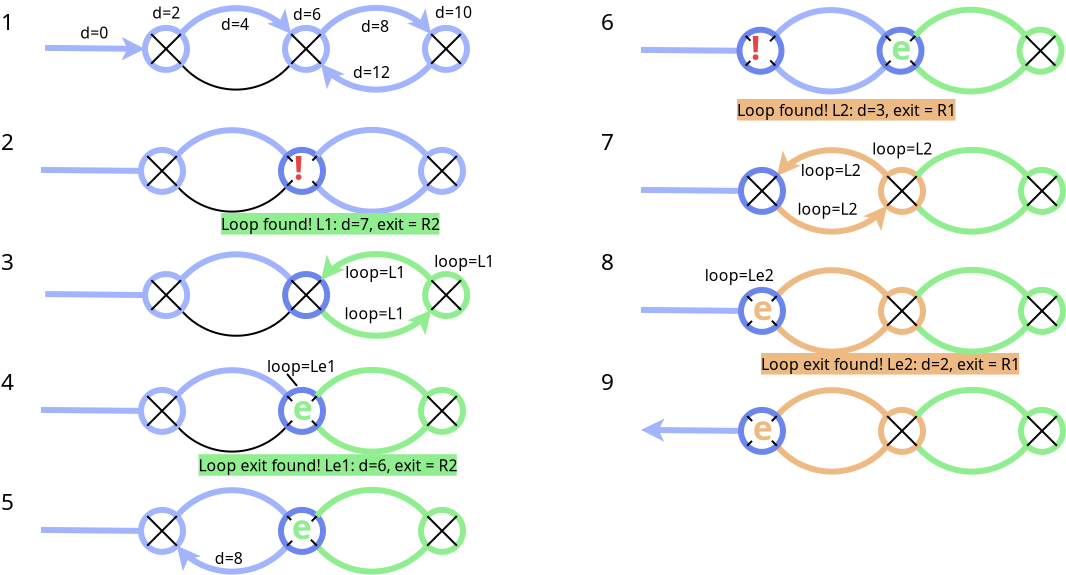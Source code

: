 <?xml version="1.0" encoding="UTF-8"?>
<dia:diagram xmlns:dia="http://www.lysator.liu.se/~alla/dia/">
  <dia:layer name="Hintergrund" visible="true" active="true">
    <dia:object type="Standard - Text" version="1" id="O0">
      <dia:attribute name="obj_pos">
        <dia:point val="0,8"/>
      </dia:attribute>
      <dia:attribute name="obj_bb">
        <dia:rectangle val="0,6.95;0.72,8.268"/>
      </dia:attribute>
      <dia:attribute name="text">
        <dia:composite type="text">
          <dia:attribute name="string">
            <dia:string>#1#</dia:string>
          </dia:attribute>
          <dia:attribute name="font">
            <dia:font family="sans" style="0" name="Helvetica"/>
          </dia:attribute>
          <dia:attribute name="height">
            <dia:real val="1.411"/>
          </dia:attribute>
          <dia:attribute name="pos">
            <dia:point val="0,8"/>
          </dia:attribute>
          <dia:attribute name="color">
            <dia:color val="#000000"/>
          </dia:attribute>
          <dia:attribute name="alignment">
            <dia:enum val="0"/>
          </dia:attribute>
        </dia:composite>
      </dia:attribute>
      <dia:attribute name="valign">
        <dia:enum val="3"/>
      </dia:attribute>
    </dia:object>
    <dia:object type="Standard - Text" version="1" id="O1">
      <dia:attribute name="obj_pos">
        <dia:point val="0,14"/>
      </dia:attribute>
      <dia:attribute name="obj_bb">
        <dia:rectangle val="0,12.95;0.72,14.268"/>
      </dia:attribute>
      <dia:attribute name="text">
        <dia:composite type="text">
          <dia:attribute name="string">
            <dia:string>#2#</dia:string>
          </dia:attribute>
          <dia:attribute name="font">
            <dia:font family="sans" style="0" name="Helvetica"/>
          </dia:attribute>
          <dia:attribute name="height">
            <dia:real val="1.411"/>
          </dia:attribute>
          <dia:attribute name="pos">
            <dia:point val="0,14"/>
          </dia:attribute>
          <dia:attribute name="color">
            <dia:color val="#000000"/>
          </dia:attribute>
          <dia:attribute name="alignment">
            <dia:enum val="0"/>
          </dia:attribute>
        </dia:composite>
      </dia:attribute>
      <dia:attribute name="valign">
        <dia:enum val="3"/>
      </dia:attribute>
    </dia:object>
    <dia:object type="Standard - Text" version="1" id="O2">
      <dia:attribute name="obj_pos">
        <dia:point val="0,20"/>
      </dia:attribute>
      <dia:attribute name="obj_bb">
        <dia:rectangle val="0,18.95;0.72,20.267"/>
      </dia:attribute>
      <dia:attribute name="text">
        <dia:composite type="text">
          <dia:attribute name="string">
            <dia:string>#3#</dia:string>
          </dia:attribute>
          <dia:attribute name="font">
            <dia:font family="sans" style="0" name="Helvetica"/>
          </dia:attribute>
          <dia:attribute name="height">
            <dia:real val="1.411"/>
          </dia:attribute>
          <dia:attribute name="pos">
            <dia:point val="0,20"/>
          </dia:attribute>
          <dia:attribute name="color">
            <dia:color val="#000000"/>
          </dia:attribute>
          <dia:attribute name="alignment">
            <dia:enum val="0"/>
          </dia:attribute>
        </dia:composite>
      </dia:attribute>
      <dia:attribute name="valign">
        <dia:enum val="3"/>
      </dia:attribute>
    </dia:object>
    <dia:object type="Standard - Text" version="1" id="O3">
      <dia:attribute name="obj_pos">
        <dia:point val="0,26"/>
      </dia:attribute>
      <dia:attribute name="obj_bb">
        <dia:rectangle val="0,24.95;0.72,26.267"/>
      </dia:attribute>
      <dia:attribute name="text">
        <dia:composite type="text">
          <dia:attribute name="string">
            <dia:string>#4#</dia:string>
          </dia:attribute>
          <dia:attribute name="font">
            <dia:font family="sans" style="0" name="Helvetica"/>
          </dia:attribute>
          <dia:attribute name="height">
            <dia:real val="1.411"/>
          </dia:attribute>
          <dia:attribute name="pos">
            <dia:point val="0,26"/>
          </dia:attribute>
          <dia:attribute name="color">
            <dia:color val="#000000"/>
          </dia:attribute>
          <dia:attribute name="alignment">
            <dia:enum val="0"/>
          </dia:attribute>
        </dia:composite>
      </dia:attribute>
      <dia:attribute name="valign">
        <dia:enum val="3"/>
      </dia:attribute>
    </dia:object>
    <dia:object type="Standard - Text" version="1" id="O4">
      <dia:attribute name="obj_pos">
        <dia:point val="1.208,19.692"/>
      </dia:attribute>
      <dia:attribute name="obj_bb">
        <dia:rectangle val="1.208,19.098;1.208,19.845"/>
      </dia:attribute>
      <dia:attribute name="text">
        <dia:composite type="text">
          <dia:attribute name="string">
            <dia:string>##</dia:string>
          </dia:attribute>
          <dia:attribute name="font">
            <dia:font family="sans" style="0" name="Helvetica"/>
          </dia:attribute>
          <dia:attribute name="height">
            <dia:real val="0.8"/>
          </dia:attribute>
          <dia:attribute name="pos">
            <dia:point val="1.208,19.692"/>
          </dia:attribute>
          <dia:attribute name="color">
            <dia:color val="#000000"/>
          </dia:attribute>
          <dia:attribute name="alignment">
            <dia:enum val="0"/>
          </dia:attribute>
        </dia:composite>
      </dia:attribute>
      <dia:attribute name="valign">
        <dia:enum val="3"/>
      </dia:attribute>
    </dia:object>
    <dia:object type="Standard - Text" version="1" id="O5">
      <dia:attribute name="obj_pos">
        <dia:point val="0,32"/>
      </dia:attribute>
      <dia:attribute name="obj_bb">
        <dia:rectangle val="0,30.95;0.72,32.267"/>
      </dia:attribute>
      <dia:attribute name="text">
        <dia:composite type="text">
          <dia:attribute name="string">
            <dia:string>#5#</dia:string>
          </dia:attribute>
          <dia:attribute name="font">
            <dia:font family="sans" style="0" name="Helvetica"/>
          </dia:attribute>
          <dia:attribute name="height">
            <dia:real val="1.411"/>
          </dia:attribute>
          <dia:attribute name="pos">
            <dia:point val="0,32"/>
          </dia:attribute>
          <dia:attribute name="color">
            <dia:color val="#000000"/>
          </dia:attribute>
          <dia:attribute name="alignment">
            <dia:enum val="0"/>
          </dia:attribute>
        </dia:composite>
      </dia:attribute>
      <dia:attribute name="valign">
        <dia:enum val="3"/>
      </dia:attribute>
    </dia:object>
    <dia:group>
      <dia:object type="Standard - Line" version="0" id="O6">
        <dia:attribute name="obj_pos">
          <dia:point val="2,15"/>
        </dia:attribute>
        <dia:attribute name="obj_bb">
          <dia:rectangle val="1.849,14.848;7.151,15.201"/>
        </dia:attribute>
        <dia:attribute name="conn_endpoints">
          <dia:point val="2,15"/>
          <dia:point val="7,15.05"/>
        </dia:attribute>
        <dia:attribute name="numcp">
          <dia:int val="1"/>
        </dia:attribute>
        <dia:attribute name="line_color">
          <dia:color val="#a2b4fc"/>
        </dia:attribute>
        <dia:attribute name="line_width">
          <dia:real val="0.3"/>
        </dia:attribute>
        <dia:connections>
          <dia:connection handle="1" to="O10" connection="3"/>
        </dia:connections>
      </dia:object>
      <dia:object type="Standard - Arc" version="0" id="O7">
        <dia:attribute name="obj_pos">
          <dia:point val="8.792,14.307"/>
        </dia:attribute>
        <dia:attribute name="obj_bb">
          <dia:rectangle val="8.642,12.865;14.457,14.457"/>
        </dia:attribute>
        <dia:attribute name="conn_endpoints">
          <dia:point val="8.792,14.307"/>
          <dia:point val="14.307,14.307"/>
        </dia:attribute>
        <dia:attribute name="arc_color">
          <dia:color val="#a2b4fc"/>
        </dia:attribute>
        <dia:attribute name="curve_distance">
          <dia:real val="-1.293"/>
        </dia:attribute>
        <dia:attribute name="line_width">
          <dia:real val="0.3"/>
        </dia:attribute>
        <dia:connections>
          <dia:connection handle="0" to="O10" connection="2"/>
          <dia:connection handle="1" to="O13" connection="0"/>
        </dia:connections>
      </dia:object>
      <dia:object type="Standard - Arc" version="0" id="O8">
        <dia:attribute name="obj_pos">
          <dia:point val="8.792,15.793"/>
        </dia:attribute>
        <dia:attribute name="obj_bb">
          <dia:rectangle val="8.742,15.742;14.357,17.135"/>
        </dia:attribute>
        <dia:attribute name="conn_endpoints">
          <dia:point val="8.792,15.793"/>
          <dia:point val="14.307,15.793"/>
        </dia:attribute>
        <dia:attribute name="curve_distance">
          <dia:real val="1.293"/>
        </dia:attribute>
        <dia:attribute name="line_width">
          <dia:real val="0.1"/>
        </dia:attribute>
        <dia:connections>
          <dia:connection handle="0" to="O10" connection="7"/>
          <dia:connection handle="1" to="O13" connection="5"/>
        </dia:connections>
      </dia:object>
      <dia:object type="Standard - Arc" version="0" id="O9">
        <dia:attribute name="obj_pos">
          <dia:point val="15.793,15.793"/>
        </dia:attribute>
        <dia:attribute name="obj_bb">
          <dia:rectangle val="15.643,15.643;21.457,17.235"/>
        </dia:attribute>
        <dia:attribute name="conn_endpoints">
          <dia:point val="15.793,15.793"/>
          <dia:point val="21.308,15.793"/>
        </dia:attribute>
        <dia:attribute name="arc_color">
          <dia:color val="#a2b4fc"/>
        </dia:attribute>
        <dia:attribute name="curve_distance">
          <dia:real val="1.293"/>
        </dia:attribute>
        <dia:attribute name="line_width">
          <dia:real val="0.3"/>
        </dia:attribute>
        <dia:connections>
          <dia:connection handle="0" to="O13" connection="7"/>
          <dia:connection handle="1" to="O14" connection="5"/>
        </dia:connections>
      </dia:object>
      <dia:object type="Standard - Ellipse" version="0" id="O10">
        <dia:attribute name="obj_pos">
          <dia:point val="7,14"/>
        </dia:attribute>
        <dia:attribute name="obj_bb">
          <dia:rectangle val="6.85,13.85;9.25,16.25"/>
        </dia:attribute>
        <dia:attribute name="elem_corner">
          <dia:point val="7,14"/>
        </dia:attribute>
        <dia:attribute name="elem_width">
          <dia:real val="2.1"/>
        </dia:attribute>
        <dia:attribute name="elem_height">
          <dia:real val="2.1"/>
        </dia:attribute>
        <dia:attribute name="border_width">
          <dia:real val="0.3"/>
        </dia:attribute>
        <dia:attribute name="border_color">
          <dia:color val="#a2b4fc"/>
        </dia:attribute>
      </dia:object>
      <dia:object type="Standard - Line" version="0" id="O11">
        <dia:attribute name="obj_pos">
          <dia:point val="7.308,14.307"/>
        </dia:attribute>
        <dia:attribute name="obj_bb">
          <dia:rectangle val="7.237,14.237;8.863,15.863"/>
        </dia:attribute>
        <dia:attribute name="conn_endpoints">
          <dia:point val="7.308,14.307"/>
          <dia:point val="8.792,15.793"/>
        </dia:attribute>
        <dia:attribute name="numcp">
          <dia:int val="1"/>
        </dia:attribute>
        <dia:connections>
          <dia:connection handle="0" to="O10" connection="0"/>
          <dia:connection handle="1" to="O10" connection="7"/>
        </dia:connections>
      </dia:object>
      <dia:object type="Standard - Line" version="0" id="O12">
        <dia:attribute name="obj_pos">
          <dia:point val="8.792,14.307"/>
        </dia:attribute>
        <dia:attribute name="obj_bb">
          <dia:rectangle val="7.237,14.237;8.863,15.863"/>
        </dia:attribute>
        <dia:attribute name="conn_endpoints">
          <dia:point val="8.792,14.307"/>
          <dia:point val="7.308,15.793"/>
        </dia:attribute>
        <dia:attribute name="numcp">
          <dia:int val="1"/>
        </dia:attribute>
        <dia:connections>
          <dia:connection handle="0" to="O10" connection="2"/>
          <dia:connection handle="1" to="O10" connection="5"/>
        </dia:connections>
      </dia:object>
      <dia:object type="Standard - Ellipse" version="0" id="O13">
        <dia:attribute name="obj_pos">
          <dia:point val="14,14"/>
        </dia:attribute>
        <dia:attribute name="obj_bb">
          <dia:rectangle val="13.85,13.85;16.25,16.25"/>
        </dia:attribute>
        <dia:attribute name="elem_corner">
          <dia:point val="14,14"/>
        </dia:attribute>
        <dia:attribute name="elem_width">
          <dia:real val="2.1"/>
        </dia:attribute>
        <dia:attribute name="elem_height">
          <dia:real val="2.1"/>
        </dia:attribute>
        <dia:attribute name="border_width">
          <dia:real val="0.3"/>
        </dia:attribute>
        <dia:attribute name="border_color">
          <dia:color val="#6d86ec"/>
        </dia:attribute>
      </dia:object>
      <dia:object type="Standard - Ellipse" version="0" id="O14">
        <dia:attribute name="obj_pos">
          <dia:point val="21,14"/>
        </dia:attribute>
        <dia:attribute name="obj_bb">
          <dia:rectangle val="20.85,13.85;23.25,16.25"/>
        </dia:attribute>
        <dia:attribute name="elem_corner">
          <dia:point val="21,14"/>
        </dia:attribute>
        <dia:attribute name="elem_width">
          <dia:real val="2.1"/>
        </dia:attribute>
        <dia:attribute name="elem_height">
          <dia:real val="2.1"/>
        </dia:attribute>
        <dia:attribute name="border_width">
          <dia:real val="0.3"/>
        </dia:attribute>
        <dia:attribute name="border_color">
          <dia:color val="#a2b4fc"/>
        </dia:attribute>
      </dia:object>
      <dia:object type="Standard - Line" version="0" id="O15">
        <dia:attribute name="obj_pos">
          <dia:point val="21.308,14.307"/>
        </dia:attribute>
        <dia:attribute name="obj_bb">
          <dia:rectangle val="21.237,14.237;22.863,15.863"/>
        </dia:attribute>
        <dia:attribute name="conn_endpoints">
          <dia:point val="21.308,14.307"/>
          <dia:point val="22.793,15.793"/>
        </dia:attribute>
        <dia:attribute name="numcp">
          <dia:int val="1"/>
        </dia:attribute>
        <dia:connections>
          <dia:connection handle="0" to="O14" connection="0"/>
          <dia:connection handle="1" to="O14" connection="7"/>
        </dia:connections>
      </dia:object>
      <dia:object type="Standard - Line" version="0" id="O16">
        <dia:attribute name="obj_pos">
          <dia:point val="22.793,14.307"/>
        </dia:attribute>
        <dia:attribute name="obj_bb">
          <dia:rectangle val="21.237,14.237;22.863,15.863"/>
        </dia:attribute>
        <dia:attribute name="conn_endpoints">
          <dia:point val="22.793,14.307"/>
          <dia:point val="21.308,15.793"/>
        </dia:attribute>
        <dia:attribute name="numcp">
          <dia:int val="1"/>
        </dia:attribute>
        <dia:connections>
          <dia:connection handle="0" to="O14" connection="2"/>
          <dia:connection handle="1" to="O14" connection="5"/>
        </dia:connections>
      </dia:object>
      <dia:object type="Standard - Arc" version="0" id="O17">
        <dia:attribute name="obj_pos">
          <dia:point val="15.793,14.307"/>
        </dia:attribute>
        <dia:attribute name="obj_bb">
          <dia:rectangle val="15.643,12.85;21.457,14.457"/>
        </dia:attribute>
        <dia:attribute name="conn_endpoints">
          <dia:point val="15.793,14.307"/>
          <dia:point val="21.308,14.307"/>
        </dia:attribute>
        <dia:attribute name="arc_color">
          <dia:color val="#a2b4fc"/>
        </dia:attribute>
        <dia:attribute name="curve_distance">
          <dia:real val="-1.308"/>
        </dia:attribute>
        <dia:attribute name="line_width">
          <dia:real val="0.3"/>
        </dia:attribute>
        <dia:connections>
          <dia:connection handle="0" to="O13" connection="2"/>
          <dia:connection handle="1" to="O14" connection="0"/>
        </dia:connections>
      </dia:object>
      <dia:object type="Standard - Line" version="0" id="O18">
        <dia:attribute name="obj_pos">
          <dia:point val="15.793,14.307"/>
        </dia:attribute>
        <dia:attribute name="obj_bb">
          <dia:rectangle val="14.237,14.237;15.863,15.863"/>
        </dia:attribute>
        <dia:attribute name="conn_endpoints">
          <dia:point val="15.793,14.307"/>
          <dia:point val="14.307,15.793"/>
        </dia:attribute>
        <dia:attribute name="numcp">
          <dia:int val="1"/>
        </dia:attribute>
        <dia:connections>
          <dia:connection handle="0" to="O13" connection="2"/>
          <dia:connection handle="1" to="O13" connection="5"/>
        </dia:connections>
      </dia:object>
      <dia:object type="Standard - Line" version="0" id="O19">
        <dia:attribute name="obj_pos">
          <dia:point val="14.307,14.307"/>
        </dia:attribute>
        <dia:attribute name="obj_bb">
          <dia:rectangle val="14.237,14.237;15.863,15.863"/>
        </dia:attribute>
        <dia:attribute name="conn_endpoints">
          <dia:point val="14.307,14.307"/>
          <dia:point val="15.793,15.793"/>
        </dia:attribute>
        <dia:attribute name="numcp">
          <dia:int val="1"/>
        </dia:attribute>
        <dia:connections>
          <dia:connection handle="0" to="O13" connection="0"/>
          <dia:connection handle="1" to="O13" connection="7"/>
        </dia:connections>
      </dia:object>
      <dia:object type="Standard - Text" version="1" id="O20">
        <dia:attribute name="obj_pos">
          <dia:point val="11,18"/>
        </dia:attribute>
        <dia:attribute name="obj_bb">
          <dia:rectangle val="11,17.265;23.28,18.188"/>
        </dia:attribute>
        <dia:attribute name="text">
          <dia:composite type="text">
            <dia:attribute name="string">
              <dia:string>#Loop found! L1: d=7, exit = R2#</dia:string>
            </dia:attribute>
            <dia:attribute name="font">
              <dia:font family="sans" style="0" name="Helvetica"/>
            </dia:attribute>
            <dia:attribute name="height">
              <dia:real val="0.988"/>
            </dia:attribute>
            <dia:attribute name="pos">
              <dia:point val="11,18"/>
            </dia:attribute>
            <dia:attribute name="color">
              <dia:color val="#000000"/>
            </dia:attribute>
            <dia:attribute name="alignment">
              <dia:enum val="0"/>
            </dia:attribute>
          </dia:composite>
        </dia:attribute>
        <dia:attribute name="valign">
          <dia:enum val="3"/>
        </dia:attribute>
        <dia:attribute name="fill_color">
          <dia:color val="#90ee90"/>
        </dia:attribute>
        <dia:attribute name="show_background">
          <dia:boolean val="true"/>
        </dia:attribute>
      </dia:object>
      <dia:object type="Standard - Ellipse" version="0" id="O21">
        <dia:attribute name="obj_pos">
          <dia:point val="14.45,14.4"/>
        </dia:attribute>
        <dia:attribute name="obj_bb">
          <dia:rectangle val="14.4,14.35;15.8,15.75"/>
        </dia:attribute>
        <dia:attribute name="elem_corner">
          <dia:point val="14.45,14.4"/>
        </dia:attribute>
        <dia:attribute name="elem_width">
          <dia:real val="1.3"/>
        </dia:attribute>
        <dia:attribute name="elem_height">
          <dia:real val="1.3"/>
        </dia:attribute>
        <dia:attribute name="border_width">
          <dia:real val="0.1"/>
        </dia:attribute>
        <dia:attribute name="border_color">
          <dia:color val="#ffffff"/>
        </dia:attribute>
      </dia:object>
      <dia:object type="Standard - Text" version="1" id="O22">
        <dia:attribute name="obj_pos">
          <dia:point val="14.64,15.51"/>
        </dia:attribute>
        <dia:attribute name="obj_bb">
          <dia:rectangle val="14.64,13.937;15.413,15.91"/>
        </dia:attribute>
        <dia:attribute name="text">
          <dia:composite type="text">
            <dia:attribute name="string">
              <dia:string>#!#</dia:string>
            </dia:attribute>
            <dia:attribute name="font">
              <dia:font family="sans" style="80" name="Helvetica-Bold"/>
            </dia:attribute>
            <dia:attribute name="height">
              <dia:real val="2.117"/>
            </dia:attribute>
            <dia:attribute name="pos">
              <dia:point val="14.64,15.51"/>
            </dia:attribute>
            <dia:attribute name="color">
              <dia:color val="#e44545"/>
            </dia:attribute>
            <dia:attribute name="alignment">
              <dia:enum val="0"/>
            </dia:attribute>
          </dia:composite>
        </dia:attribute>
        <dia:attribute name="valign">
          <dia:enum val="3"/>
        </dia:attribute>
        <dia:connections>
          <dia:connection handle="0" to="O21" connection="5"/>
        </dia:connections>
      </dia:object>
    </dia:group>
    <dia:object type="Standard - Text" version="1" id="O23">
      <dia:attribute name="obj_pos">
        <dia:point val="30,14"/>
      </dia:attribute>
      <dia:attribute name="obj_bb">
        <dia:rectangle val="30,12.917;30.753,14.333"/>
      </dia:attribute>
      <dia:attribute name="text">
        <dia:composite type="text">
          <dia:attribute name="string">
            <dia:string>#7#</dia:string>
          </dia:attribute>
          <dia:attribute name="font">
            <dia:font family="sans" style="0" name="Helvetica"/>
          </dia:attribute>
          <dia:attribute name="height">
            <dia:real val="1.411"/>
          </dia:attribute>
          <dia:attribute name="pos">
            <dia:point val="30,14"/>
          </dia:attribute>
          <dia:attribute name="color">
            <dia:color val="#000000"/>
          </dia:attribute>
          <dia:attribute name="alignment">
            <dia:enum val="0"/>
          </dia:attribute>
        </dia:composite>
      </dia:attribute>
      <dia:attribute name="valign">
        <dia:enum val="3"/>
      </dia:attribute>
    </dia:object>
    <dia:object type="Standard - Text" version="1" id="O24">
      <dia:attribute name="obj_pos">
        <dia:point val="30,20"/>
      </dia:attribute>
      <dia:attribute name="obj_bb">
        <dia:rectangle val="30,18.917;30.753,20.333"/>
      </dia:attribute>
      <dia:attribute name="text">
        <dia:composite type="text">
          <dia:attribute name="string">
            <dia:string>#8#</dia:string>
          </dia:attribute>
          <dia:attribute name="font">
            <dia:font family="sans" style="0" name="Helvetica"/>
          </dia:attribute>
          <dia:attribute name="height">
            <dia:real val="1.411"/>
          </dia:attribute>
          <dia:attribute name="pos">
            <dia:point val="30,20"/>
          </dia:attribute>
          <dia:attribute name="color">
            <dia:color val="#000000"/>
          </dia:attribute>
          <dia:attribute name="alignment">
            <dia:enum val="0"/>
          </dia:attribute>
        </dia:composite>
      </dia:attribute>
      <dia:attribute name="valign">
        <dia:enum val="3"/>
      </dia:attribute>
    </dia:object>
    <dia:object type="Standard - Text" version="1" id="O25">
      <dia:attribute name="obj_pos">
        <dia:point val="30,26"/>
      </dia:attribute>
      <dia:attribute name="obj_bb">
        <dia:rectangle val="30,24.917;30.753,26.333"/>
      </dia:attribute>
      <dia:attribute name="text">
        <dia:composite type="text">
          <dia:attribute name="string">
            <dia:string>#9#</dia:string>
          </dia:attribute>
          <dia:attribute name="font">
            <dia:font family="sans" style="0" name="Helvetica"/>
          </dia:attribute>
          <dia:attribute name="height">
            <dia:real val="1.411"/>
          </dia:attribute>
          <dia:attribute name="pos">
            <dia:point val="30,26"/>
          </dia:attribute>
          <dia:attribute name="color">
            <dia:color val="#000000"/>
          </dia:attribute>
          <dia:attribute name="alignment">
            <dia:enum val="0"/>
          </dia:attribute>
        </dia:composite>
      </dia:attribute>
      <dia:attribute name="valign">
        <dia:enum val="3"/>
      </dia:attribute>
    </dia:object>
    <dia:object type="Standard - Text" version="1" id="O26">
      <dia:attribute name="obj_pos">
        <dia:point val="30,8"/>
      </dia:attribute>
      <dia:attribute name="obj_bb">
        <dia:rectangle val="30,6.917;30.753,8.333"/>
      </dia:attribute>
      <dia:attribute name="text">
        <dia:composite type="text">
          <dia:attribute name="string">
            <dia:string>#6#</dia:string>
          </dia:attribute>
          <dia:attribute name="font">
            <dia:font family="sans" style="0" name="Helvetica"/>
          </dia:attribute>
          <dia:attribute name="height">
            <dia:real val="1.411"/>
          </dia:attribute>
          <dia:attribute name="pos">
            <dia:point val="30,8"/>
          </dia:attribute>
          <dia:attribute name="color">
            <dia:color val="#000000"/>
          </dia:attribute>
          <dia:attribute name="alignment">
            <dia:enum val="0"/>
          </dia:attribute>
        </dia:composite>
      </dia:attribute>
      <dia:attribute name="valign">
        <dia:enum val="3"/>
      </dia:attribute>
    </dia:object>
    <dia:group>
      <dia:object type="Standard - Text" version="1" id="O27">
        <dia:attribute name="obj_pos">
          <dia:point val="11,8"/>
        </dia:attribute>
        <dia:attribute name="obj_bb">
          <dia:rectangle val="11,7.265;12.668,8.188"/>
        </dia:attribute>
        <dia:attribute name="text">
          <dia:composite type="text">
            <dia:attribute name="string">
              <dia:string>#d=4#</dia:string>
            </dia:attribute>
            <dia:attribute name="font">
              <dia:font family="sans" style="0" name="Helvetica"/>
            </dia:attribute>
            <dia:attribute name="height">
              <dia:real val="0.988"/>
            </dia:attribute>
            <dia:attribute name="pos">
              <dia:point val="11,8"/>
            </dia:attribute>
            <dia:attribute name="color">
              <dia:color val="#000000"/>
            </dia:attribute>
            <dia:attribute name="alignment">
              <dia:enum val="0"/>
            </dia:attribute>
          </dia:composite>
        </dia:attribute>
        <dia:attribute name="valign">
          <dia:enum val="3"/>
        </dia:attribute>
      </dia:object>
      <dia:object type="Standard - Text" version="1" id="O28">
        <dia:attribute name="obj_pos">
          <dia:point val="14.6,7.5"/>
        </dia:attribute>
        <dia:attribute name="obj_bb">
          <dia:rectangle val="14.6,6.765;16.267,7.688"/>
        </dia:attribute>
        <dia:attribute name="text">
          <dia:composite type="text">
            <dia:attribute name="string">
              <dia:string>#d=6#</dia:string>
            </dia:attribute>
            <dia:attribute name="font">
              <dia:font family="sans" style="0" name="Helvetica"/>
            </dia:attribute>
            <dia:attribute name="height">
              <dia:real val="0.988"/>
            </dia:attribute>
            <dia:attribute name="pos">
              <dia:point val="14.6,7.5"/>
            </dia:attribute>
            <dia:attribute name="color">
              <dia:color val="#000000"/>
            </dia:attribute>
            <dia:attribute name="alignment">
              <dia:enum val="0"/>
            </dia:attribute>
          </dia:composite>
        </dia:attribute>
        <dia:attribute name="valign">
          <dia:enum val="3"/>
        </dia:attribute>
      </dia:object>
      <dia:object type="Standard - Text" version="1" id="O29">
        <dia:attribute name="obj_pos">
          <dia:point val="18,8.1"/>
        </dia:attribute>
        <dia:attribute name="obj_bb">
          <dia:rectangle val="18,7.365;19.668,8.287"/>
        </dia:attribute>
        <dia:attribute name="text">
          <dia:composite type="text">
            <dia:attribute name="string">
              <dia:string>#d=8#</dia:string>
            </dia:attribute>
            <dia:attribute name="font">
              <dia:font family="sans" style="0" name="Helvetica"/>
            </dia:attribute>
            <dia:attribute name="height">
              <dia:real val="0.988"/>
            </dia:attribute>
            <dia:attribute name="pos">
              <dia:point val="18,8.1"/>
            </dia:attribute>
            <dia:attribute name="color">
              <dia:color val="#000000"/>
            </dia:attribute>
            <dia:attribute name="alignment">
              <dia:enum val="0"/>
            </dia:attribute>
          </dia:composite>
        </dia:attribute>
        <dia:attribute name="valign">
          <dia:enum val="3"/>
        </dia:attribute>
      </dia:object>
      <dia:object type="Standard - Text" version="1" id="O30">
        <dia:attribute name="obj_pos">
          <dia:point val="21.7,7.4"/>
        </dia:attribute>
        <dia:attribute name="obj_bb">
          <dia:rectangle val="21.7,6.665;23.87,7.588"/>
        </dia:attribute>
        <dia:attribute name="text">
          <dia:composite type="text">
            <dia:attribute name="string">
              <dia:string>#d=10#</dia:string>
            </dia:attribute>
            <dia:attribute name="font">
              <dia:font family="sans" style="0" name="Helvetica"/>
            </dia:attribute>
            <dia:attribute name="height">
              <dia:real val="0.988"/>
            </dia:attribute>
            <dia:attribute name="pos">
              <dia:point val="21.7,7.4"/>
            </dia:attribute>
            <dia:attribute name="color">
              <dia:color val="#000000"/>
            </dia:attribute>
            <dia:attribute name="alignment">
              <dia:enum val="0"/>
            </dia:attribute>
          </dia:composite>
        </dia:attribute>
        <dia:attribute name="valign">
          <dia:enum val="3"/>
        </dia:attribute>
      </dia:object>
      <dia:object type="Standard - Line" version="0" id="O31">
        <dia:attribute name="obj_pos">
          <dia:point val="2.2,8.9"/>
        </dia:attribute>
        <dia:attribute name="obj_bb">
          <dia:rectangle val="2.049,8.356;7.535,9.527"/>
        </dia:attribute>
        <dia:attribute name="conn_endpoints">
          <dia:point val="2.2,8.9"/>
          <dia:point val="7.2,8.95"/>
        </dia:attribute>
        <dia:attribute name="numcp">
          <dia:int val="1"/>
        </dia:attribute>
        <dia:attribute name="line_color">
          <dia:color val="#a2b4fc"/>
        </dia:attribute>
        <dia:attribute name="line_width">
          <dia:real val="0.3"/>
        </dia:attribute>
        <dia:attribute name="end_arrow">
          <dia:enum val="22"/>
        </dia:attribute>
        <dia:attribute name="end_arrow_length">
          <dia:real val="0.5"/>
        </dia:attribute>
        <dia:attribute name="end_arrow_width">
          <dia:real val="0.5"/>
        </dia:attribute>
        <dia:connections>
          <dia:connection handle="1" to="O35" connection="3"/>
        </dia:connections>
      </dia:object>
      <dia:object type="Standard - Arc" version="0" id="O32">
        <dia:attribute name="obj_pos">
          <dia:point val="8.992,8.208"/>
        </dia:attribute>
        <dia:attribute name="obj_bb">
          <dia:rectangle val="8.842,6.765;14.658,8.358"/>
        </dia:attribute>
        <dia:attribute name="conn_endpoints">
          <dia:point val="8.992,8.208"/>
          <dia:point val="14.508,8.208"/>
        </dia:attribute>
        <dia:attribute name="arc_color">
          <dia:color val="#a2b4fc"/>
        </dia:attribute>
        <dia:attribute name="curve_distance">
          <dia:real val="-1.293"/>
        </dia:attribute>
        <dia:attribute name="line_width">
          <dia:real val="0.3"/>
        </dia:attribute>
        <dia:attribute name="end_arrow">
          <dia:enum val="22"/>
        </dia:attribute>
        <dia:attribute name="end_arrow_length">
          <dia:real val="0.5"/>
        </dia:attribute>
        <dia:attribute name="end_arrow_width">
          <dia:real val="0.5"/>
        </dia:attribute>
        <dia:connections>
          <dia:connection handle="0" to="O35" connection="2"/>
          <dia:connection handle="1" to="O38" connection="0"/>
        </dia:connections>
      </dia:object>
      <dia:object type="Standard - Arc" version="0" id="O33">
        <dia:attribute name="obj_pos">
          <dia:point val="8.992,9.692"/>
        </dia:attribute>
        <dia:attribute name="obj_bb">
          <dia:rectangle val="8.942,9.642;14.557,11.035"/>
        </dia:attribute>
        <dia:attribute name="conn_endpoints">
          <dia:point val="8.992,9.692"/>
          <dia:point val="14.508,9.692"/>
        </dia:attribute>
        <dia:attribute name="curve_distance">
          <dia:real val="1.293"/>
        </dia:attribute>
        <dia:attribute name="line_width">
          <dia:real val="0.1"/>
        </dia:attribute>
        <dia:connections>
          <dia:connection handle="0" to="O35" connection="7"/>
          <dia:connection handle="1" to="O38" connection="5"/>
        </dia:connections>
      </dia:object>
      <dia:object type="Standard - Arc" version="0" id="O34">
        <dia:attribute name="obj_pos">
          <dia:point val="15.992,9.692"/>
        </dia:attribute>
        <dia:attribute name="obj_bb">
          <dia:rectangle val="15.842,9.542;21.657,11.135"/>
        </dia:attribute>
        <dia:attribute name="conn_endpoints">
          <dia:point val="15.992,9.692"/>
          <dia:point val="21.508,9.692"/>
        </dia:attribute>
        <dia:attribute name="arc_color">
          <dia:color val="#a2b4fc"/>
        </dia:attribute>
        <dia:attribute name="curve_distance">
          <dia:real val="1.293"/>
        </dia:attribute>
        <dia:attribute name="line_width">
          <dia:real val="0.3"/>
        </dia:attribute>
        <dia:attribute name="start_arrow">
          <dia:enum val="22"/>
        </dia:attribute>
        <dia:attribute name="start_arrow_length">
          <dia:real val="0.5"/>
        </dia:attribute>
        <dia:attribute name="start_arrow_width">
          <dia:real val="0.5"/>
        </dia:attribute>
        <dia:connections>
          <dia:connection handle="0" to="O38" connection="7"/>
          <dia:connection handle="1" to="O41" connection="5"/>
        </dia:connections>
      </dia:object>
      <dia:object type="Standard - Ellipse" version="0" id="O35">
        <dia:attribute name="obj_pos">
          <dia:point val="7.2,7.9"/>
        </dia:attribute>
        <dia:attribute name="obj_bb">
          <dia:rectangle val="7.05,7.75;9.45,10.15"/>
        </dia:attribute>
        <dia:attribute name="elem_corner">
          <dia:point val="7.2,7.9"/>
        </dia:attribute>
        <dia:attribute name="elem_width">
          <dia:real val="2.1"/>
        </dia:attribute>
        <dia:attribute name="elem_height">
          <dia:real val="2.1"/>
        </dia:attribute>
        <dia:attribute name="border_width">
          <dia:real val="0.3"/>
        </dia:attribute>
        <dia:attribute name="border_color">
          <dia:color val="#a2b4fc"/>
        </dia:attribute>
      </dia:object>
      <dia:object type="Standard - Line" version="0" id="O36">
        <dia:attribute name="obj_pos">
          <dia:point val="7.508,8.208"/>
        </dia:attribute>
        <dia:attribute name="obj_bb">
          <dia:rectangle val="7.437,8.137;9.063,9.763"/>
        </dia:attribute>
        <dia:attribute name="conn_endpoints">
          <dia:point val="7.508,8.208"/>
          <dia:point val="8.992,9.692"/>
        </dia:attribute>
        <dia:attribute name="numcp">
          <dia:int val="1"/>
        </dia:attribute>
        <dia:connections>
          <dia:connection handle="0" to="O35" connection="0"/>
          <dia:connection handle="1" to="O35" connection="7"/>
        </dia:connections>
      </dia:object>
      <dia:object type="Standard - Line" version="0" id="O37">
        <dia:attribute name="obj_pos">
          <dia:point val="8.992,8.208"/>
        </dia:attribute>
        <dia:attribute name="obj_bb">
          <dia:rectangle val="7.437,8.137;9.063,9.763"/>
        </dia:attribute>
        <dia:attribute name="conn_endpoints">
          <dia:point val="8.992,8.208"/>
          <dia:point val="7.508,9.692"/>
        </dia:attribute>
        <dia:attribute name="numcp">
          <dia:int val="1"/>
        </dia:attribute>
        <dia:connections>
          <dia:connection handle="0" to="O35" connection="2"/>
          <dia:connection handle="1" to="O35" connection="5"/>
        </dia:connections>
      </dia:object>
      <dia:object type="Standard - Ellipse" version="0" id="O38">
        <dia:attribute name="obj_pos">
          <dia:point val="14.2,7.9"/>
        </dia:attribute>
        <dia:attribute name="obj_bb">
          <dia:rectangle val="14.05,7.75;16.45,10.15"/>
        </dia:attribute>
        <dia:attribute name="elem_corner">
          <dia:point val="14.2,7.9"/>
        </dia:attribute>
        <dia:attribute name="elem_width">
          <dia:real val="2.1"/>
        </dia:attribute>
        <dia:attribute name="elem_height">
          <dia:real val="2.1"/>
        </dia:attribute>
        <dia:attribute name="border_width">
          <dia:real val="0.3"/>
        </dia:attribute>
        <dia:attribute name="border_color">
          <dia:color val="#a2b4fc"/>
        </dia:attribute>
      </dia:object>
      <dia:object type="Standard - Line" version="0" id="O39">
        <dia:attribute name="obj_pos">
          <dia:point val="14.508,8.208"/>
        </dia:attribute>
        <dia:attribute name="obj_bb">
          <dia:rectangle val="14.437,8.137;16.063,9.763"/>
        </dia:attribute>
        <dia:attribute name="conn_endpoints">
          <dia:point val="14.508,8.208"/>
          <dia:point val="15.992,9.692"/>
        </dia:attribute>
        <dia:attribute name="numcp">
          <dia:int val="1"/>
        </dia:attribute>
        <dia:connections>
          <dia:connection handle="0" to="O38" connection="0"/>
          <dia:connection handle="1" to="O38" connection="7"/>
        </dia:connections>
      </dia:object>
      <dia:object type="Standard - Line" version="0" id="O40">
        <dia:attribute name="obj_pos">
          <dia:point val="15.992,8.208"/>
        </dia:attribute>
        <dia:attribute name="obj_bb">
          <dia:rectangle val="14.437,8.137;16.063,9.763"/>
        </dia:attribute>
        <dia:attribute name="conn_endpoints">
          <dia:point val="15.992,8.208"/>
          <dia:point val="14.508,9.692"/>
        </dia:attribute>
        <dia:attribute name="numcp">
          <dia:int val="1"/>
        </dia:attribute>
        <dia:connections>
          <dia:connection handle="0" to="O38" connection="2"/>
          <dia:connection handle="1" to="O38" connection="5"/>
        </dia:connections>
      </dia:object>
      <dia:object type="Standard - Ellipse" version="0" id="O41">
        <dia:attribute name="obj_pos">
          <dia:point val="21.2,7.9"/>
        </dia:attribute>
        <dia:attribute name="obj_bb">
          <dia:rectangle val="21.05,7.75;23.45,10.15"/>
        </dia:attribute>
        <dia:attribute name="elem_corner">
          <dia:point val="21.2,7.9"/>
        </dia:attribute>
        <dia:attribute name="elem_width">
          <dia:real val="2.1"/>
        </dia:attribute>
        <dia:attribute name="elem_height">
          <dia:real val="2.1"/>
        </dia:attribute>
        <dia:attribute name="border_width">
          <dia:real val="0.3"/>
        </dia:attribute>
        <dia:attribute name="border_color">
          <dia:color val="#a2b4fc"/>
        </dia:attribute>
      </dia:object>
      <dia:object type="Standard - Line" version="0" id="O42">
        <dia:attribute name="obj_pos">
          <dia:point val="21.508,8.208"/>
        </dia:attribute>
        <dia:attribute name="obj_bb">
          <dia:rectangle val="21.437,8.137;23.063,9.763"/>
        </dia:attribute>
        <dia:attribute name="conn_endpoints">
          <dia:point val="21.508,8.208"/>
          <dia:point val="22.992,9.692"/>
        </dia:attribute>
        <dia:attribute name="numcp">
          <dia:int val="1"/>
        </dia:attribute>
        <dia:connections>
          <dia:connection handle="0" to="O41" connection="0"/>
          <dia:connection handle="1" to="O41" connection="7"/>
        </dia:connections>
      </dia:object>
      <dia:object type="Standard - Line" version="0" id="O43">
        <dia:attribute name="obj_pos">
          <dia:point val="22.992,8.208"/>
        </dia:attribute>
        <dia:attribute name="obj_bb">
          <dia:rectangle val="21.437,8.137;23.063,9.763"/>
        </dia:attribute>
        <dia:attribute name="conn_endpoints">
          <dia:point val="22.992,8.208"/>
          <dia:point val="21.508,9.692"/>
        </dia:attribute>
        <dia:attribute name="numcp">
          <dia:int val="1"/>
        </dia:attribute>
        <dia:connections>
          <dia:connection handle="0" to="O41" connection="2"/>
          <dia:connection handle="1" to="O41" connection="5"/>
        </dia:connections>
      </dia:object>
      <dia:object type="Standard - Arc" version="0" id="O44">
        <dia:attribute name="obj_pos">
          <dia:point val="15.992,8.208"/>
        </dia:attribute>
        <dia:attribute name="obj_bb">
          <dia:rectangle val="15.842,6.75;21.657,8.358"/>
        </dia:attribute>
        <dia:attribute name="conn_endpoints">
          <dia:point val="15.992,8.208"/>
          <dia:point val="21.508,8.208"/>
        </dia:attribute>
        <dia:attribute name="arc_color">
          <dia:color val="#a2b4fc"/>
        </dia:attribute>
        <dia:attribute name="curve_distance">
          <dia:real val="-1.308"/>
        </dia:attribute>
        <dia:attribute name="line_width">
          <dia:real val="0.3"/>
        </dia:attribute>
        <dia:attribute name="end_arrow">
          <dia:enum val="22"/>
        </dia:attribute>
        <dia:attribute name="end_arrow_length">
          <dia:real val="0.5"/>
        </dia:attribute>
        <dia:attribute name="end_arrow_width">
          <dia:real val="0.5"/>
        </dia:attribute>
        <dia:connections>
          <dia:connection handle="0" to="O38" connection="2"/>
          <dia:connection handle="1" to="O41" connection="0"/>
        </dia:connections>
      </dia:object>
      <dia:object type="Standard - Text" version="1" id="O45">
        <dia:attribute name="obj_pos">
          <dia:point val="17.6,10.4"/>
        </dia:attribute>
        <dia:attribute name="obj_bb">
          <dia:rectangle val="17.6,9.665;19.77,10.588"/>
        </dia:attribute>
        <dia:attribute name="text">
          <dia:composite type="text">
            <dia:attribute name="string">
              <dia:string>#d=12#</dia:string>
            </dia:attribute>
            <dia:attribute name="font">
              <dia:font family="sans" style="0" name="Helvetica"/>
            </dia:attribute>
            <dia:attribute name="height">
              <dia:real val="0.988"/>
            </dia:attribute>
            <dia:attribute name="pos">
              <dia:point val="17.6,10.4"/>
            </dia:attribute>
            <dia:attribute name="color">
              <dia:color val="#000000"/>
            </dia:attribute>
            <dia:attribute name="alignment">
              <dia:enum val="0"/>
            </dia:attribute>
          </dia:composite>
        </dia:attribute>
        <dia:attribute name="valign">
          <dia:enum val="3"/>
        </dia:attribute>
      </dia:object>
      <dia:object type="Standard - Text" version="1" id="O46">
        <dia:attribute name="obj_pos">
          <dia:point val="7.558,7.427"/>
        </dia:attribute>
        <dia:attribute name="obj_bb">
          <dia:rectangle val="7.558,6.692;9.225,7.614"/>
        </dia:attribute>
        <dia:attribute name="text">
          <dia:composite type="text">
            <dia:attribute name="string">
              <dia:string>#d=2#</dia:string>
            </dia:attribute>
            <dia:attribute name="font">
              <dia:font family="sans" style="0" name="Helvetica"/>
            </dia:attribute>
            <dia:attribute name="height">
              <dia:real val="0.988"/>
            </dia:attribute>
            <dia:attribute name="pos">
              <dia:point val="7.558,7.427"/>
            </dia:attribute>
            <dia:attribute name="color">
              <dia:color val="#000000"/>
            </dia:attribute>
            <dia:attribute name="alignment">
              <dia:enum val="0"/>
            </dia:attribute>
          </dia:composite>
        </dia:attribute>
        <dia:attribute name="valign">
          <dia:enum val="3"/>
        </dia:attribute>
      </dia:object>
      <dia:object type="Standard - Text" version="1" id="O47">
        <dia:attribute name="obj_pos">
          <dia:point val="3.968,8.427"/>
        </dia:attribute>
        <dia:attribute name="obj_bb">
          <dia:rectangle val="3.968,7.692;5.635,8.615"/>
        </dia:attribute>
        <dia:attribute name="text">
          <dia:composite type="text">
            <dia:attribute name="string">
              <dia:string>#d=0#</dia:string>
            </dia:attribute>
            <dia:attribute name="font">
              <dia:font family="sans" style="0" name="Helvetica"/>
            </dia:attribute>
            <dia:attribute name="height">
              <dia:real val="0.988"/>
            </dia:attribute>
            <dia:attribute name="pos">
              <dia:point val="3.968,8.427"/>
            </dia:attribute>
            <dia:attribute name="color">
              <dia:color val="#000000"/>
            </dia:attribute>
            <dia:attribute name="alignment">
              <dia:enum val="0"/>
            </dia:attribute>
          </dia:composite>
        </dia:attribute>
        <dia:attribute name="valign">
          <dia:enum val="3"/>
        </dia:attribute>
      </dia:object>
    </dia:group>
    <dia:group>
      <dia:object type="Standard - Line" version="0" id="O48">
        <dia:attribute name="obj_pos">
          <dia:point val="2,27"/>
        </dia:attribute>
        <dia:attribute name="obj_bb">
          <dia:rectangle val="1.849,26.849;7.151,27.201"/>
        </dia:attribute>
        <dia:attribute name="conn_endpoints">
          <dia:point val="2,27"/>
          <dia:point val="7,27.05"/>
        </dia:attribute>
        <dia:attribute name="numcp">
          <dia:int val="1"/>
        </dia:attribute>
        <dia:attribute name="line_color">
          <dia:color val="#a2b4fc"/>
        </dia:attribute>
        <dia:attribute name="line_width">
          <dia:real val="0.3"/>
        </dia:attribute>
        <dia:connections>
          <dia:connection handle="1" to="O52" connection="3"/>
        </dia:connections>
      </dia:object>
      <dia:object type="Standard - Arc" version="0" id="O49">
        <dia:attribute name="obj_pos">
          <dia:point val="8.792,26.308"/>
        </dia:attribute>
        <dia:attribute name="obj_bb">
          <dia:rectangle val="8.642,24.865;14.457,26.457"/>
        </dia:attribute>
        <dia:attribute name="conn_endpoints">
          <dia:point val="8.792,26.308"/>
          <dia:point val="14.307,26.308"/>
        </dia:attribute>
        <dia:attribute name="arc_color">
          <dia:color val="#a2b4fc"/>
        </dia:attribute>
        <dia:attribute name="curve_distance">
          <dia:real val="-1.293"/>
        </dia:attribute>
        <dia:attribute name="line_width">
          <dia:real val="0.3"/>
        </dia:attribute>
        <dia:connections>
          <dia:connection handle="0" to="O52" connection="2"/>
          <dia:connection handle="1" to="O55" connection="0"/>
        </dia:connections>
      </dia:object>
      <dia:object type="Standard - Arc" version="0" id="O50">
        <dia:attribute name="obj_pos">
          <dia:point val="8.792,27.793"/>
        </dia:attribute>
        <dia:attribute name="obj_bb">
          <dia:rectangle val="8.742,27.742;14.357,29.135"/>
        </dia:attribute>
        <dia:attribute name="conn_endpoints">
          <dia:point val="8.792,27.793"/>
          <dia:point val="14.307,27.793"/>
        </dia:attribute>
        <dia:attribute name="curve_distance">
          <dia:real val="1.293"/>
        </dia:attribute>
        <dia:attribute name="line_width">
          <dia:real val="0.1"/>
        </dia:attribute>
        <dia:connections>
          <dia:connection handle="0" to="O52" connection="7"/>
          <dia:connection handle="1" to="O55" connection="5"/>
        </dia:connections>
      </dia:object>
      <dia:object type="Standard - Arc" version="0" id="O51">
        <dia:attribute name="obj_pos">
          <dia:point val="15.793,27.793"/>
        </dia:attribute>
        <dia:attribute name="obj_bb">
          <dia:rectangle val="15.643,27.642;21.457,29.235"/>
        </dia:attribute>
        <dia:attribute name="conn_endpoints">
          <dia:point val="15.793,27.793"/>
          <dia:point val="21.308,27.793"/>
        </dia:attribute>
        <dia:attribute name="arc_color">
          <dia:color val="#90ee90"/>
        </dia:attribute>
        <dia:attribute name="curve_distance">
          <dia:real val="1.293"/>
        </dia:attribute>
        <dia:attribute name="line_width">
          <dia:real val="0.3"/>
        </dia:attribute>
        <dia:connections>
          <dia:connection handle="0" to="O55" connection="7"/>
          <dia:connection handle="1" to="O58" connection="5"/>
        </dia:connections>
      </dia:object>
      <dia:object type="Standard - Ellipse" version="0" id="O52">
        <dia:attribute name="obj_pos">
          <dia:point val="7,26"/>
        </dia:attribute>
        <dia:attribute name="obj_bb">
          <dia:rectangle val="6.85,25.85;9.25,28.25"/>
        </dia:attribute>
        <dia:attribute name="elem_corner">
          <dia:point val="7,26"/>
        </dia:attribute>
        <dia:attribute name="elem_width">
          <dia:real val="2.1"/>
        </dia:attribute>
        <dia:attribute name="elem_height">
          <dia:real val="2.1"/>
        </dia:attribute>
        <dia:attribute name="border_width">
          <dia:real val="0.3"/>
        </dia:attribute>
        <dia:attribute name="border_color">
          <dia:color val="#a2b4fc"/>
        </dia:attribute>
      </dia:object>
      <dia:object type="Standard - Line" version="0" id="O53">
        <dia:attribute name="obj_pos">
          <dia:point val="7.308,26.308"/>
        </dia:attribute>
        <dia:attribute name="obj_bb">
          <dia:rectangle val="7.237,26.237;8.863,27.863"/>
        </dia:attribute>
        <dia:attribute name="conn_endpoints">
          <dia:point val="7.308,26.308"/>
          <dia:point val="8.792,27.793"/>
        </dia:attribute>
        <dia:attribute name="numcp">
          <dia:int val="1"/>
        </dia:attribute>
        <dia:connections>
          <dia:connection handle="0" to="O52" connection="0"/>
          <dia:connection handle="1" to="O52" connection="7"/>
        </dia:connections>
      </dia:object>
      <dia:object type="Standard - Line" version="0" id="O54">
        <dia:attribute name="obj_pos">
          <dia:point val="8.792,26.308"/>
        </dia:attribute>
        <dia:attribute name="obj_bb">
          <dia:rectangle val="7.237,26.237;8.863,27.863"/>
        </dia:attribute>
        <dia:attribute name="conn_endpoints">
          <dia:point val="8.792,26.308"/>
          <dia:point val="7.308,27.793"/>
        </dia:attribute>
        <dia:attribute name="numcp">
          <dia:int val="1"/>
        </dia:attribute>
        <dia:connections>
          <dia:connection handle="0" to="O52" connection="2"/>
          <dia:connection handle="1" to="O52" connection="5"/>
        </dia:connections>
      </dia:object>
      <dia:object type="Standard - Ellipse" version="0" id="O55">
        <dia:attribute name="obj_pos">
          <dia:point val="14,26"/>
        </dia:attribute>
        <dia:attribute name="obj_bb">
          <dia:rectangle val="13.85,25.85;16.25,28.25"/>
        </dia:attribute>
        <dia:attribute name="elem_corner">
          <dia:point val="14,26"/>
        </dia:attribute>
        <dia:attribute name="elem_width">
          <dia:real val="2.1"/>
        </dia:attribute>
        <dia:attribute name="elem_height">
          <dia:real val="2.1"/>
        </dia:attribute>
        <dia:attribute name="border_width">
          <dia:real val="0.3"/>
        </dia:attribute>
        <dia:attribute name="border_color">
          <dia:color val="#6d86ec"/>
        </dia:attribute>
      </dia:object>
      <dia:object type="Standard - Line" version="0" id="O56">
        <dia:attribute name="obj_pos">
          <dia:point val="14.307,26.308"/>
        </dia:attribute>
        <dia:attribute name="obj_bb">
          <dia:rectangle val="14.237,26.237;15.863,27.863"/>
        </dia:attribute>
        <dia:attribute name="conn_endpoints">
          <dia:point val="14.307,26.308"/>
          <dia:point val="15.793,27.793"/>
        </dia:attribute>
        <dia:attribute name="numcp">
          <dia:int val="1"/>
        </dia:attribute>
        <dia:connections>
          <dia:connection handle="0" to="O55" connection="0"/>
          <dia:connection handle="1" to="O55" connection="7"/>
        </dia:connections>
      </dia:object>
      <dia:object type="Standard - Line" version="0" id="O57">
        <dia:attribute name="obj_pos">
          <dia:point val="15.793,26.308"/>
        </dia:attribute>
        <dia:attribute name="obj_bb">
          <dia:rectangle val="14.237,26.237;15.863,27.863"/>
        </dia:attribute>
        <dia:attribute name="conn_endpoints">
          <dia:point val="15.793,26.308"/>
          <dia:point val="14.307,27.793"/>
        </dia:attribute>
        <dia:attribute name="numcp">
          <dia:int val="1"/>
        </dia:attribute>
        <dia:connections>
          <dia:connection handle="0" to="O55" connection="2"/>
          <dia:connection handle="1" to="O55" connection="5"/>
        </dia:connections>
      </dia:object>
      <dia:object type="Standard - Ellipse" version="0" id="O58">
        <dia:attribute name="obj_pos">
          <dia:point val="21,26"/>
        </dia:attribute>
        <dia:attribute name="obj_bb">
          <dia:rectangle val="20.85,25.85;23.25,28.25"/>
        </dia:attribute>
        <dia:attribute name="elem_corner">
          <dia:point val="21,26"/>
        </dia:attribute>
        <dia:attribute name="elem_width">
          <dia:real val="2.1"/>
        </dia:attribute>
        <dia:attribute name="elem_height">
          <dia:real val="2.1"/>
        </dia:attribute>
        <dia:attribute name="border_width">
          <dia:real val="0.3"/>
        </dia:attribute>
        <dia:attribute name="border_color">
          <dia:color val="#90ee90"/>
        </dia:attribute>
      </dia:object>
      <dia:object type="Standard - Line" version="0" id="O59">
        <dia:attribute name="obj_pos">
          <dia:point val="21.308,26.308"/>
        </dia:attribute>
        <dia:attribute name="obj_bb">
          <dia:rectangle val="21.237,26.237;22.863,27.863"/>
        </dia:attribute>
        <dia:attribute name="conn_endpoints">
          <dia:point val="21.308,26.308"/>
          <dia:point val="22.793,27.793"/>
        </dia:attribute>
        <dia:attribute name="numcp">
          <dia:int val="1"/>
        </dia:attribute>
        <dia:connections>
          <dia:connection handle="0" to="O58" connection="0"/>
          <dia:connection handle="1" to="O58" connection="7"/>
        </dia:connections>
      </dia:object>
      <dia:object type="Standard - Line" version="0" id="O60">
        <dia:attribute name="obj_pos">
          <dia:point val="22.793,26.308"/>
        </dia:attribute>
        <dia:attribute name="obj_bb">
          <dia:rectangle val="21.237,26.237;22.863,27.863"/>
        </dia:attribute>
        <dia:attribute name="conn_endpoints">
          <dia:point val="22.793,26.308"/>
          <dia:point val="21.308,27.793"/>
        </dia:attribute>
        <dia:attribute name="numcp">
          <dia:int val="1"/>
        </dia:attribute>
        <dia:connections>
          <dia:connection handle="0" to="O58" connection="2"/>
          <dia:connection handle="1" to="O58" connection="5"/>
        </dia:connections>
      </dia:object>
      <dia:object type="Standard - Arc" version="0" id="O61">
        <dia:attribute name="obj_pos">
          <dia:point val="15.793,26.308"/>
        </dia:attribute>
        <dia:attribute name="obj_bb">
          <dia:rectangle val="15.643,24.85;21.457,26.457"/>
        </dia:attribute>
        <dia:attribute name="conn_endpoints">
          <dia:point val="15.793,26.308"/>
          <dia:point val="21.308,26.308"/>
        </dia:attribute>
        <dia:attribute name="arc_color">
          <dia:color val="#90ee90"/>
        </dia:attribute>
        <dia:attribute name="curve_distance">
          <dia:real val="-1.308"/>
        </dia:attribute>
        <dia:attribute name="line_width">
          <dia:real val="0.3"/>
        </dia:attribute>
        <dia:connections>
          <dia:connection handle="0" to="O55" connection="2"/>
          <dia:connection handle="1" to="O58" connection="0"/>
        </dia:connections>
      </dia:object>
      <dia:object type="Standard - Text" version="1" id="O62">
        <dia:attribute name="obj_pos">
          <dia:point val="9.875,30.061"/>
        </dia:attribute>
        <dia:attribute name="obj_bb">
          <dia:rectangle val="9.875,29.326;24.343,30.248"/>
        </dia:attribute>
        <dia:attribute name="text">
          <dia:composite type="text">
            <dia:attribute name="string">
              <dia:string>#Loop exit found! Le1: d=6, exit = R2#</dia:string>
            </dia:attribute>
            <dia:attribute name="font">
              <dia:font family="sans" style="0" name="Helvetica"/>
            </dia:attribute>
            <dia:attribute name="height">
              <dia:real val="0.988"/>
            </dia:attribute>
            <dia:attribute name="pos">
              <dia:point val="9.875,30.061"/>
            </dia:attribute>
            <dia:attribute name="color">
              <dia:color val="#000000"/>
            </dia:attribute>
            <dia:attribute name="alignment">
              <dia:enum val="0"/>
            </dia:attribute>
          </dia:composite>
        </dia:attribute>
        <dia:attribute name="valign">
          <dia:enum val="3"/>
        </dia:attribute>
        <dia:attribute name="fill_color">
          <dia:color val="#90ee90"/>
        </dia:attribute>
        <dia:attribute name="show_background">
          <dia:boolean val="true"/>
        </dia:attribute>
      </dia:object>
      <dia:object type="Standard - Text" version="1" id="O63">
        <dia:attribute name="obj_pos">
          <dia:point val="13.3,25.1"/>
        </dia:attribute>
        <dia:attribute name="obj_bb">
          <dia:rectangle val="13.3,24.365;17.062,25.288"/>
        </dia:attribute>
        <dia:attribute name="text">
          <dia:composite type="text">
            <dia:attribute name="string">
              <dia:string>#loop=Le1#</dia:string>
            </dia:attribute>
            <dia:attribute name="font">
              <dia:font family="sans" style="0" name="Helvetica"/>
            </dia:attribute>
            <dia:attribute name="height">
              <dia:real val="0.988"/>
            </dia:attribute>
            <dia:attribute name="pos">
              <dia:point val="13.3,25.1"/>
            </dia:attribute>
            <dia:attribute name="color">
              <dia:color val="#000000"/>
            </dia:attribute>
            <dia:attribute name="alignment">
              <dia:enum val="0"/>
            </dia:attribute>
          </dia:composite>
        </dia:attribute>
        <dia:attribute name="valign">
          <dia:enum val="3"/>
        </dia:attribute>
      </dia:object>
      <dia:object type="Standard - Line" version="0" id="O64">
        <dia:attribute name="obj_pos">
          <dia:point val="14.3,25.2"/>
        </dia:attribute>
        <dia:attribute name="obj_bb">
          <dia:rectangle val="14.23,25.13;14.87,25.87"/>
        </dia:attribute>
        <dia:attribute name="conn_endpoints">
          <dia:point val="14.3,25.2"/>
          <dia:point val="14.8,25.8"/>
        </dia:attribute>
        <dia:attribute name="numcp">
          <dia:int val="1"/>
        </dia:attribute>
      </dia:object>
      <dia:object type="Standard - Ellipse" version="0" id="O65">
        <dia:attribute name="obj_pos">
          <dia:point val="14.4,26.4"/>
        </dia:attribute>
        <dia:attribute name="obj_bb">
          <dia:rectangle val="14.35,26.35;15.75,27.75"/>
        </dia:attribute>
        <dia:attribute name="elem_corner">
          <dia:point val="14.4,26.4"/>
        </dia:attribute>
        <dia:attribute name="elem_width">
          <dia:real val="1.3"/>
        </dia:attribute>
        <dia:attribute name="elem_height">
          <dia:real val="1.3"/>
        </dia:attribute>
        <dia:attribute name="border_width">
          <dia:real val="0.1"/>
        </dia:attribute>
        <dia:attribute name="border_color">
          <dia:color val="#ffffff"/>
        </dia:attribute>
      </dia:object>
      <dia:object type="Standard - Text" version="1" id="O66">
        <dia:attribute name="obj_pos">
          <dia:point val="14.59,27.51"/>
        </dia:attribute>
        <dia:attribute name="obj_bb">
          <dia:rectangle val="14.59,25.937;15.738,27.91"/>
        </dia:attribute>
        <dia:attribute name="text">
          <dia:composite type="text">
            <dia:attribute name="string">
              <dia:string>#e#</dia:string>
            </dia:attribute>
            <dia:attribute name="font">
              <dia:font family="sans" style="80" name="Helvetica-Bold"/>
            </dia:attribute>
            <dia:attribute name="height">
              <dia:real val="2.117"/>
            </dia:attribute>
            <dia:attribute name="pos">
              <dia:point val="14.59,27.51"/>
            </dia:attribute>
            <dia:attribute name="color">
              <dia:color val="#90ee90"/>
            </dia:attribute>
            <dia:attribute name="alignment">
              <dia:enum val="0"/>
            </dia:attribute>
          </dia:composite>
        </dia:attribute>
        <dia:attribute name="valign">
          <dia:enum val="3"/>
        </dia:attribute>
        <dia:connections>
          <dia:connection handle="0" to="O65" connection="5"/>
        </dia:connections>
      </dia:object>
    </dia:group>
    <dia:group>
      <dia:object type="Standard - Line" version="0" id="O67">
        <dia:attribute name="obj_pos">
          <dia:point val="32,16"/>
        </dia:attribute>
        <dia:attribute name="obj_bb">
          <dia:rectangle val="31.849,15.848;37.151,16.201"/>
        </dia:attribute>
        <dia:attribute name="conn_endpoints">
          <dia:point val="32,16"/>
          <dia:point val="37,16.05"/>
        </dia:attribute>
        <dia:attribute name="numcp">
          <dia:int val="1"/>
        </dia:attribute>
        <dia:attribute name="line_color">
          <dia:color val="#a2b4fc"/>
        </dia:attribute>
        <dia:attribute name="line_width">
          <dia:real val="0.3"/>
        </dia:attribute>
        <dia:connections>
          <dia:connection handle="1" to="O71" connection="3"/>
        </dia:connections>
      </dia:object>
      <dia:object type="Standard - Arc" version="0" id="O68">
        <dia:attribute name="obj_pos">
          <dia:point val="38.792,15.307"/>
        </dia:attribute>
        <dia:attribute name="obj_bb">
          <dia:rectangle val="38.642,13.865;44.458,15.457"/>
        </dia:attribute>
        <dia:attribute name="conn_endpoints">
          <dia:point val="38.792,15.307"/>
          <dia:point val="44.307,15.307"/>
        </dia:attribute>
        <dia:attribute name="arc_color">
          <dia:color val="#eeba83"/>
        </dia:attribute>
        <dia:attribute name="curve_distance">
          <dia:real val="-1.293"/>
        </dia:attribute>
        <dia:attribute name="line_width">
          <dia:real val="0.3"/>
        </dia:attribute>
        <dia:attribute name="start_arrow">
          <dia:enum val="22"/>
        </dia:attribute>
        <dia:attribute name="start_arrow_length">
          <dia:real val="0.5"/>
        </dia:attribute>
        <dia:attribute name="start_arrow_width">
          <dia:real val="0.5"/>
        </dia:attribute>
        <dia:connections>
          <dia:connection handle="0" to="O71" connection="2"/>
          <dia:connection handle="1" to="O74" connection="0"/>
        </dia:connections>
      </dia:object>
      <dia:object type="Standard - Arc" version="0" id="O69">
        <dia:attribute name="obj_pos">
          <dia:point val="38.792,16.793"/>
        </dia:attribute>
        <dia:attribute name="obj_bb">
          <dia:rectangle val="38.642,16.642;44.458,18.235"/>
        </dia:attribute>
        <dia:attribute name="conn_endpoints">
          <dia:point val="38.792,16.793"/>
          <dia:point val="44.307,16.793"/>
        </dia:attribute>
        <dia:attribute name="arc_color">
          <dia:color val="#eeba83"/>
        </dia:attribute>
        <dia:attribute name="curve_distance">
          <dia:real val="1.293"/>
        </dia:attribute>
        <dia:attribute name="line_width">
          <dia:real val="0.3"/>
        </dia:attribute>
        <dia:attribute name="end_arrow">
          <dia:enum val="22"/>
        </dia:attribute>
        <dia:attribute name="end_arrow_length">
          <dia:real val="0.5"/>
        </dia:attribute>
        <dia:attribute name="end_arrow_width">
          <dia:real val="0.5"/>
        </dia:attribute>
        <dia:connections>
          <dia:connection handle="0" to="O71" connection="7"/>
          <dia:connection handle="1" to="O74" connection="5"/>
        </dia:connections>
      </dia:object>
      <dia:object type="Standard - Arc" version="0" id="O70">
        <dia:attribute name="obj_pos">
          <dia:point val="45.792,16.793"/>
        </dia:attribute>
        <dia:attribute name="obj_bb">
          <dia:rectangle val="45.642,16.642;51.458,18.235"/>
        </dia:attribute>
        <dia:attribute name="conn_endpoints">
          <dia:point val="45.792,16.793"/>
          <dia:point val="51.307,16.793"/>
        </dia:attribute>
        <dia:attribute name="arc_color">
          <dia:color val="#90ee90"/>
        </dia:attribute>
        <dia:attribute name="curve_distance">
          <dia:real val="1.293"/>
        </dia:attribute>
        <dia:attribute name="line_width">
          <dia:real val="0.3"/>
        </dia:attribute>
        <dia:connections>
          <dia:connection handle="0" to="O74" connection="7"/>
          <dia:connection handle="1" to="O77" connection="5"/>
        </dia:connections>
      </dia:object>
      <dia:object type="Standard - Ellipse" version="0" id="O71">
        <dia:attribute name="obj_pos">
          <dia:point val="37,15"/>
        </dia:attribute>
        <dia:attribute name="obj_bb">
          <dia:rectangle val="36.85,14.85;39.25,17.25"/>
        </dia:attribute>
        <dia:attribute name="elem_corner">
          <dia:point val="37,15"/>
        </dia:attribute>
        <dia:attribute name="elem_width">
          <dia:real val="2.1"/>
        </dia:attribute>
        <dia:attribute name="elem_height">
          <dia:real val="2.1"/>
        </dia:attribute>
        <dia:attribute name="border_width">
          <dia:real val="0.3"/>
        </dia:attribute>
        <dia:attribute name="border_color">
          <dia:color val="#6d86ec"/>
        </dia:attribute>
      </dia:object>
      <dia:object type="Standard - Line" version="0" id="O72">
        <dia:attribute name="obj_pos">
          <dia:point val="37.307,15.307"/>
        </dia:attribute>
        <dia:attribute name="obj_bb">
          <dia:rectangle val="37.237,15.237;38.863,16.863"/>
        </dia:attribute>
        <dia:attribute name="conn_endpoints">
          <dia:point val="37.307,15.307"/>
          <dia:point val="38.792,16.793"/>
        </dia:attribute>
        <dia:attribute name="numcp">
          <dia:int val="1"/>
        </dia:attribute>
        <dia:connections>
          <dia:connection handle="0" to="O71" connection="0"/>
          <dia:connection handle="1" to="O71" connection="7"/>
        </dia:connections>
      </dia:object>
      <dia:object type="Standard - Line" version="0" id="O73">
        <dia:attribute name="obj_pos">
          <dia:point val="38.792,15.307"/>
        </dia:attribute>
        <dia:attribute name="obj_bb">
          <dia:rectangle val="37.237,15.237;38.863,16.863"/>
        </dia:attribute>
        <dia:attribute name="conn_endpoints">
          <dia:point val="38.792,15.307"/>
          <dia:point val="37.307,16.793"/>
        </dia:attribute>
        <dia:attribute name="numcp">
          <dia:int val="1"/>
        </dia:attribute>
        <dia:connections>
          <dia:connection handle="0" to="O71" connection="2"/>
          <dia:connection handle="1" to="O71" connection="5"/>
        </dia:connections>
      </dia:object>
      <dia:object type="Standard - Ellipse" version="0" id="O74">
        <dia:attribute name="obj_pos">
          <dia:point val="44,15"/>
        </dia:attribute>
        <dia:attribute name="obj_bb">
          <dia:rectangle val="43.85,14.85;46.25,17.25"/>
        </dia:attribute>
        <dia:attribute name="elem_corner">
          <dia:point val="44,15"/>
        </dia:attribute>
        <dia:attribute name="elem_width">
          <dia:real val="2.1"/>
        </dia:attribute>
        <dia:attribute name="elem_height">
          <dia:real val="2.1"/>
        </dia:attribute>
        <dia:attribute name="border_width">
          <dia:real val="0.3"/>
        </dia:attribute>
        <dia:attribute name="border_color">
          <dia:color val="#eeba83"/>
        </dia:attribute>
      </dia:object>
      <dia:object type="Standard - Line" version="0" id="O75">
        <dia:attribute name="obj_pos">
          <dia:point val="44.307,15.307"/>
        </dia:attribute>
        <dia:attribute name="obj_bb">
          <dia:rectangle val="44.237,15.237;45.863,16.863"/>
        </dia:attribute>
        <dia:attribute name="conn_endpoints">
          <dia:point val="44.307,15.307"/>
          <dia:point val="45.792,16.793"/>
        </dia:attribute>
        <dia:attribute name="numcp">
          <dia:int val="1"/>
        </dia:attribute>
        <dia:connections>
          <dia:connection handle="0" to="O74" connection="0"/>
          <dia:connection handle="1" to="O74" connection="7"/>
        </dia:connections>
      </dia:object>
      <dia:object type="Standard - Line" version="0" id="O76">
        <dia:attribute name="obj_pos">
          <dia:point val="45.792,15.307"/>
        </dia:attribute>
        <dia:attribute name="obj_bb">
          <dia:rectangle val="44.237,15.237;45.863,16.863"/>
        </dia:attribute>
        <dia:attribute name="conn_endpoints">
          <dia:point val="45.792,15.307"/>
          <dia:point val="44.307,16.793"/>
        </dia:attribute>
        <dia:attribute name="numcp">
          <dia:int val="1"/>
        </dia:attribute>
        <dia:connections>
          <dia:connection handle="0" to="O74" connection="2"/>
          <dia:connection handle="1" to="O74" connection="5"/>
        </dia:connections>
      </dia:object>
      <dia:object type="Standard - Ellipse" version="0" id="O77">
        <dia:attribute name="obj_pos">
          <dia:point val="51,15"/>
        </dia:attribute>
        <dia:attribute name="obj_bb">
          <dia:rectangle val="50.85,14.85;53.25,17.25"/>
        </dia:attribute>
        <dia:attribute name="elem_corner">
          <dia:point val="51,15"/>
        </dia:attribute>
        <dia:attribute name="elem_width">
          <dia:real val="2.1"/>
        </dia:attribute>
        <dia:attribute name="elem_height">
          <dia:real val="2.1"/>
        </dia:attribute>
        <dia:attribute name="border_width">
          <dia:real val="0.3"/>
        </dia:attribute>
        <dia:attribute name="border_color">
          <dia:color val="#90ee90"/>
        </dia:attribute>
      </dia:object>
      <dia:object type="Standard - Line" version="0" id="O78">
        <dia:attribute name="obj_pos">
          <dia:point val="51.307,15.307"/>
        </dia:attribute>
        <dia:attribute name="obj_bb">
          <dia:rectangle val="51.237,15.237;52.863,16.863"/>
        </dia:attribute>
        <dia:attribute name="conn_endpoints">
          <dia:point val="51.307,15.307"/>
          <dia:point val="52.792,16.793"/>
        </dia:attribute>
        <dia:attribute name="numcp">
          <dia:int val="1"/>
        </dia:attribute>
        <dia:connections>
          <dia:connection handle="0" to="O77" connection="0"/>
          <dia:connection handle="1" to="O77" connection="7"/>
        </dia:connections>
      </dia:object>
      <dia:object type="Standard - Line" version="0" id="O79">
        <dia:attribute name="obj_pos">
          <dia:point val="52.792,15.307"/>
        </dia:attribute>
        <dia:attribute name="obj_bb">
          <dia:rectangle val="51.237,15.237;52.863,16.863"/>
        </dia:attribute>
        <dia:attribute name="conn_endpoints">
          <dia:point val="52.792,15.307"/>
          <dia:point val="51.307,16.793"/>
        </dia:attribute>
        <dia:attribute name="numcp">
          <dia:int val="1"/>
        </dia:attribute>
        <dia:connections>
          <dia:connection handle="0" to="O77" connection="2"/>
          <dia:connection handle="1" to="O77" connection="5"/>
        </dia:connections>
      </dia:object>
      <dia:object type="Standard - Arc" version="0" id="O80">
        <dia:attribute name="obj_pos">
          <dia:point val="45.792,15.307"/>
        </dia:attribute>
        <dia:attribute name="obj_bb">
          <dia:rectangle val="45.642,13.85;51.458,15.457"/>
        </dia:attribute>
        <dia:attribute name="conn_endpoints">
          <dia:point val="45.792,15.307"/>
          <dia:point val="51.307,15.307"/>
        </dia:attribute>
        <dia:attribute name="arc_color">
          <dia:color val="#90ee90"/>
        </dia:attribute>
        <dia:attribute name="curve_distance">
          <dia:real val="-1.308"/>
        </dia:attribute>
        <dia:attribute name="line_width">
          <dia:real val="0.3"/>
        </dia:attribute>
        <dia:connections>
          <dia:connection handle="0" to="O74" connection="2"/>
          <dia:connection handle="1" to="O77" connection="0"/>
        </dia:connections>
      </dia:object>
      <dia:object type="Standard - Text" version="1" id="O81">
        <dia:attribute name="obj_pos">
          <dia:point val="39.992,15.307"/>
        </dia:attribute>
        <dia:attribute name="obj_bb">
          <dia:rectangle val="39.992,14.572;43.285,15.495"/>
        </dia:attribute>
        <dia:attribute name="text">
          <dia:composite type="text">
            <dia:attribute name="string">
              <dia:string>#loop=L2#</dia:string>
            </dia:attribute>
            <dia:attribute name="font">
              <dia:font family="sans" style="0" name="Helvetica"/>
            </dia:attribute>
            <dia:attribute name="height">
              <dia:real val="0.988"/>
            </dia:attribute>
            <dia:attribute name="pos">
              <dia:point val="39.992,15.307"/>
            </dia:attribute>
            <dia:attribute name="color">
              <dia:color val="#000000"/>
            </dia:attribute>
            <dia:attribute name="alignment">
              <dia:enum val="0"/>
            </dia:attribute>
          </dia:composite>
        </dia:attribute>
        <dia:attribute name="valign">
          <dia:enum val="3"/>
        </dia:attribute>
      </dia:object>
      <dia:object type="Standard - Text" version="1" id="O82">
        <dia:attribute name="obj_pos">
          <dia:point val="39.83,17.245"/>
        </dia:attribute>
        <dia:attribute name="obj_bb">
          <dia:rectangle val="39.83,16.51;43.123,17.433"/>
        </dia:attribute>
        <dia:attribute name="text">
          <dia:composite type="text">
            <dia:attribute name="string">
              <dia:string>#loop=L2#</dia:string>
            </dia:attribute>
            <dia:attribute name="font">
              <dia:font family="sans" style="0" name="Helvetica"/>
            </dia:attribute>
            <dia:attribute name="height">
              <dia:real val="0.988"/>
            </dia:attribute>
            <dia:attribute name="pos">
              <dia:point val="39.83,17.245"/>
            </dia:attribute>
            <dia:attribute name="color">
              <dia:color val="#000000"/>
            </dia:attribute>
            <dia:attribute name="alignment">
              <dia:enum val="0"/>
            </dia:attribute>
          </dia:composite>
        </dia:attribute>
        <dia:attribute name="valign">
          <dia:enum val="3"/>
        </dia:attribute>
      </dia:object>
      <dia:object type="Standard - Text" version="1" id="O83">
        <dia:attribute name="obj_pos">
          <dia:point val="43.56,14.23"/>
        </dia:attribute>
        <dia:attribute name="obj_bb">
          <dia:rectangle val="43.56,13.495;46.852,14.418"/>
        </dia:attribute>
        <dia:attribute name="text">
          <dia:composite type="text">
            <dia:attribute name="string">
              <dia:string>#loop=L2#</dia:string>
            </dia:attribute>
            <dia:attribute name="font">
              <dia:font family="sans" style="0" name="Helvetica"/>
            </dia:attribute>
            <dia:attribute name="height">
              <dia:real val="0.988"/>
            </dia:attribute>
            <dia:attribute name="pos">
              <dia:point val="43.56,14.23"/>
            </dia:attribute>
            <dia:attribute name="color">
              <dia:color val="#000000"/>
            </dia:attribute>
            <dia:attribute name="alignment">
              <dia:enum val="0"/>
            </dia:attribute>
          </dia:composite>
        </dia:attribute>
        <dia:attribute name="valign">
          <dia:enum val="3"/>
        </dia:attribute>
      </dia:object>
    </dia:group>
    <dia:group>
      <dia:object type="Standard - Text" version="1" id="O84">
        <dia:attribute name="obj_pos">
          <dia:point val="38,25"/>
        </dia:attribute>
        <dia:attribute name="obj_bb">
          <dia:rectangle val="38,24.265;52.468,25.188"/>
        </dia:attribute>
        <dia:attribute name="text">
          <dia:composite type="text">
            <dia:attribute name="string">
              <dia:string>#Loop exit found! Le2: d=2, exit = R1#</dia:string>
            </dia:attribute>
            <dia:attribute name="font">
              <dia:font family="sans" style="0" name="Helvetica"/>
            </dia:attribute>
            <dia:attribute name="height">
              <dia:real val="0.988"/>
            </dia:attribute>
            <dia:attribute name="pos">
              <dia:point val="38,25"/>
            </dia:attribute>
            <dia:attribute name="color">
              <dia:color val="#000000"/>
            </dia:attribute>
            <dia:attribute name="alignment">
              <dia:enum val="0"/>
            </dia:attribute>
          </dia:composite>
        </dia:attribute>
        <dia:attribute name="valign">
          <dia:enum val="3"/>
        </dia:attribute>
        <dia:attribute name="fill_color">
          <dia:color val="#eeba83"/>
        </dia:attribute>
        <dia:attribute name="show_background">
          <dia:boolean val="true"/>
        </dia:attribute>
      </dia:object>
      <dia:object type="Standard - Ellipse" version="0" id="O85">
        <dia:attribute name="obj_pos">
          <dia:point val="51,21"/>
        </dia:attribute>
        <dia:attribute name="obj_bb">
          <dia:rectangle val="50.85,20.85;53.25,23.25"/>
        </dia:attribute>
        <dia:attribute name="elem_corner">
          <dia:point val="51,21"/>
        </dia:attribute>
        <dia:attribute name="elem_width">
          <dia:real val="2.1"/>
        </dia:attribute>
        <dia:attribute name="elem_height">
          <dia:real val="2.1"/>
        </dia:attribute>
        <dia:attribute name="border_width">
          <dia:real val="0.3"/>
        </dia:attribute>
        <dia:attribute name="border_color">
          <dia:color val="#90ee90"/>
        </dia:attribute>
      </dia:object>
      <dia:object type="Standard - Line" version="0" id="O86">
        <dia:attribute name="obj_pos">
          <dia:point val="32,22"/>
        </dia:attribute>
        <dia:attribute name="obj_bb">
          <dia:rectangle val="31.849,21.849;37.151,22.201"/>
        </dia:attribute>
        <dia:attribute name="conn_endpoints">
          <dia:point val="32,22"/>
          <dia:point val="37,22.05"/>
        </dia:attribute>
        <dia:attribute name="numcp">
          <dia:int val="1"/>
        </dia:attribute>
        <dia:attribute name="line_color">
          <dia:color val="#a2b4fc"/>
        </dia:attribute>
        <dia:attribute name="line_width">
          <dia:real val="0.3"/>
        </dia:attribute>
        <dia:connections>
          <dia:connection handle="1" to="O90" connection="3"/>
        </dia:connections>
      </dia:object>
      <dia:object type="Standard - Arc" version="0" id="O87">
        <dia:attribute name="obj_pos">
          <dia:point val="38.792,21.308"/>
        </dia:attribute>
        <dia:attribute name="obj_bb">
          <dia:rectangle val="38.642,19.865;44.458,21.457"/>
        </dia:attribute>
        <dia:attribute name="conn_endpoints">
          <dia:point val="38.792,21.308"/>
          <dia:point val="44.307,21.308"/>
        </dia:attribute>
        <dia:attribute name="arc_color">
          <dia:color val="#eeba83"/>
        </dia:attribute>
        <dia:attribute name="curve_distance">
          <dia:real val="-1.293"/>
        </dia:attribute>
        <dia:attribute name="line_width">
          <dia:real val="0.3"/>
        </dia:attribute>
        <dia:connections>
          <dia:connection handle="0" to="O90" connection="2"/>
          <dia:connection handle="1" to="O93" connection="0"/>
        </dia:connections>
      </dia:object>
      <dia:object type="Standard - Arc" version="0" id="O88">
        <dia:attribute name="obj_pos">
          <dia:point val="38.792,22.793"/>
        </dia:attribute>
        <dia:attribute name="obj_bb">
          <dia:rectangle val="38.642,22.642;44.458,24.235"/>
        </dia:attribute>
        <dia:attribute name="conn_endpoints">
          <dia:point val="38.792,22.793"/>
          <dia:point val="44.307,22.793"/>
        </dia:attribute>
        <dia:attribute name="arc_color">
          <dia:color val="#eeba83"/>
        </dia:attribute>
        <dia:attribute name="curve_distance">
          <dia:real val="1.293"/>
        </dia:attribute>
        <dia:attribute name="line_width">
          <dia:real val="0.3"/>
        </dia:attribute>
        <dia:connections>
          <dia:connection handle="0" to="O90" connection="7"/>
          <dia:connection handle="1" to="O93" connection="5"/>
        </dia:connections>
      </dia:object>
      <dia:object type="Standard - Arc" version="0" id="O89">
        <dia:attribute name="obj_pos">
          <dia:point val="45.792,22.793"/>
        </dia:attribute>
        <dia:attribute name="obj_bb">
          <dia:rectangle val="45.642,22.642;51.458,24.235"/>
        </dia:attribute>
        <dia:attribute name="conn_endpoints">
          <dia:point val="45.792,22.793"/>
          <dia:point val="51.307,22.793"/>
        </dia:attribute>
        <dia:attribute name="arc_color">
          <dia:color val="#90ee90"/>
        </dia:attribute>
        <dia:attribute name="curve_distance">
          <dia:real val="1.293"/>
        </dia:attribute>
        <dia:attribute name="line_width">
          <dia:real val="0.3"/>
        </dia:attribute>
        <dia:connections>
          <dia:connection handle="0" to="O93" connection="7"/>
        </dia:connections>
      </dia:object>
      <dia:object type="Standard - Ellipse" version="0" id="O90">
        <dia:attribute name="obj_pos">
          <dia:point val="37,21"/>
        </dia:attribute>
        <dia:attribute name="obj_bb">
          <dia:rectangle val="36.85,20.85;39.25,23.25"/>
        </dia:attribute>
        <dia:attribute name="elem_corner">
          <dia:point val="37,21"/>
        </dia:attribute>
        <dia:attribute name="elem_width">
          <dia:real val="2.1"/>
        </dia:attribute>
        <dia:attribute name="elem_height">
          <dia:real val="2.1"/>
        </dia:attribute>
        <dia:attribute name="border_width">
          <dia:real val="0.3"/>
        </dia:attribute>
        <dia:attribute name="border_color">
          <dia:color val="#6d86ec"/>
        </dia:attribute>
      </dia:object>
      <dia:object type="Standard - Line" version="0" id="O91">
        <dia:attribute name="obj_pos">
          <dia:point val="37.307,21.308"/>
        </dia:attribute>
        <dia:attribute name="obj_bb">
          <dia:rectangle val="37.237,21.237;38.863,22.863"/>
        </dia:attribute>
        <dia:attribute name="conn_endpoints">
          <dia:point val="37.307,21.308"/>
          <dia:point val="38.792,22.793"/>
        </dia:attribute>
        <dia:attribute name="numcp">
          <dia:int val="1"/>
        </dia:attribute>
        <dia:connections>
          <dia:connection handle="0" to="O90" connection="0"/>
          <dia:connection handle="1" to="O90" connection="7"/>
        </dia:connections>
      </dia:object>
      <dia:object type="Standard - Line" version="0" id="O92">
        <dia:attribute name="obj_pos">
          <dia:point val="38.792,21.308"/>
        </dia:attribute>
        <dia:attribute name="obj_bb">
          <dia:rectangle val="37.237,21.237;38.863,22.863"/>
        </dia:attribute>
        <dia:attribute name="conn_endpoints">
          <dia:point val="38.792,21.308"/>
          <dia:point val="37.307,22.793"/>
        </dia:attribute>
        <dia:attribute name="numcp">
          <dia:int val="1"/>
        </dia:attribute>
        <dia:connections>
          <dia:connection handle="0" to="O90" connection="2"/>
          <dia:connection handle="1" to="O90" connection="5"/>
        </dia:connections>
      </dia:object>
      <dia:object type="Standard - Ellipse" version="0" id="O93">
        <dia:attribute name="obj_pos">
          <dia:point val="44,21"/>
        </dia:attribute>
        <dia:attribute name="obj_bb">
          <dia:rectangle val="43.85,20.85;46.25,23.25"/>
        </dia:attribute>
        <dia:attribute name="elem_corner">
          <dia:point val="44,21"/>
        </dia:attribute>
        <dia:attribute name="elem_width">
          <dia:real val="2.1"/>
        </dia:attribute>
        <dia:attribute name="elem_height">
          <dia:real val="2.1"/>
        </dia:attribute>
        <dia:attribute name="border_width">
          <dia:real val="0.3"/>
        </dia:attribute>
        <dia:attribute name="border_color">
          <dia:color val="#eeba83"/>
        </dia:attribute>
      </dia:object>
      <dia:object type="Standard - Line" version="0" id="O94">
        <dia:attribute name="obj_pos">
          <dia:point val="44.307,21.308"/>
        </dia:attribute>
        <dia:attribute name="obj_bb">
          <dia:rectangle val="44.237,21.237;45.863,22.863"/>
        </dia:attribute>
        <dia:attribute name="conn_endpoints">
          <dia:point val="44.307,21.308"/>
          <dia:point val="45.792,22.793"/>
        </dia:attribute>
        <dia:attribute name="numcp">
          <dia:int val="1"/>
        </dia:attribute>
        <dia:connections>
          <dia:connection handle="0" to="O93" connection="0"/>
          <dia:connection handle="1" to="O93" connection="7"/>
        </dia:connections>
      </dia:object>
      <dia:object type="Standard - Line" version="0" id="O95">
        <dia:attribute name="obj_pos">
          <dia:point val="45.792,21.308"/>
        </dia:attribute>
        <dia:attribute name="obj_bb">
          <dia:rectangle val="44.237,21.237;45.863,22.863"/>
        </dia:attribute>
        <dia:attribute name="conn_endpoints">
          <dia:point val="45.792,21.308"/>
          <dia:point val="44.307,22.793"/>
        </dia:attribute>
        <dia:attribute name="numcp">
          <dia:int val="1"/>
        </dia:attribute>
        <dia:connections>
          <dia:connection handle="0" to="O93" connection="2"/>
          <dia:connection handle="1" to="O93" connection="5"/>
        </dia:connections>
      </dia:object>
      <dia:object type="Standard - Line" version="0" id="O96">
        <dia:attribute name="obj_pos">
          <dia:point val="51.307,21.308"/>
        </dia:attribute>
        <dia:attribute name="obj_bb">
          <dia:rectangle val="51.237,21.237;52.863,22.863"/>
        </dia:attribute>
        <dia:attribute name="conn_endpoints">
          <dia:point val="51.307,21.308"/>
          <dia:point val="52.792,22.793"/>
        </dia:attribute>
        <dia:attribute name="numcp">
          <dia:int val="1"/>
        </dia:attribute>
      </dia:object>
      <dia:object type="Standard - Line" version="0" id="O97">
        <dia:attribute name="obj_pos">
          <dia:point val="52.792,21.308"/>
        </dia:attribute>
        <dia:attribute name="obj_bb">
          <dia:rectangle val="51.237,21.237;52.863,22.863"/>
        </dia:attribute>
        <dia:attribute name="conn_endpoints">
          <dia:point val="52.792,21.308"/>
          <dia:point val="51.307,22.793"/>
        </dia:attribute>
        <dia:attribute name="numcp">
          <dia:int val="1"/>
        </dia:attribute>
      </dia:object>
      <dia:object type="Standard - Arc" version="0" id="O98">
        <dia:attribute name="obj_pos">
          <dia:point val="45.792,21.308"/>
        </dia:attribute>
        <dia:attribute name="obj_bb">
          <dia:rectangle val="45.642,19.85;51.458,21.457"/>
        </dia:attribute>
        <dia:attribute name="conn_endpoints">
          <dia:point val="45.792,21.308"/>
          <dia:point val="51.307,21.308"/>
        </dia:attribute>
        <dia:attribute name="arc_color">
          <dia:color val="#90ee90"/>
        </dia:attribute>
        <dia:attribute name="curve_distance">
          <dia:real val="-1.308"/>
        </dia:attribute>
        <dia:attribute name="line_width">
          <dia:real val="0.3"/>
        </dia:attribute>
        <dia:connections>
          <dia:connection handle="0" to="O93" connection="2"/>
        </dia:connections>
      </dia:object>
      <dia:object type="Standard - Text" version="1" id="O99">
        <dia:attribute name="obj_pos">
          <dia:point val="35.193,20.558"/>
        </dia:attribute>
        <dia:attribute name="obj_bb">
          <dia:rectangle val="35.193,19.823;38.955,20.745"/>
        </dia:attribute>
        <dia:attribute name="text">
          <dia:composite type="text">
            <dia:attribute name="string">
              <dia:string>#loop=Le2#</dia:string>
            </dia:attribute>
            <dia:attribute name="font">
              <dia:font family="sans" style="0" name="Helvetica"/>
            </dia:attribute>
            <dia:attribute name="height">
              <dia:real val="0.988"/>
            </dia:attribute>
            <dia:attribute name="pos">
              <dia:point val="35.193,20.558"/>
            </dia:attribute>
            <dia:attribute name="color">
              <dia:color val="#000000"/>
            </dia:attribute>
            <dia:attribute name="alignment">
              <dia:enum val="0"/>
            </dia:attribute>
          </dia:composite>
        </dia:attribute>
        <dia:attribute name="valign">
          <dia:enum val="3"/>
        </dia:attribute>
      </dia:object>
      <dia:object type="Standard - Ellipse" version="0" id="O100">
        <dia:attribute name="obj_pos">
          <dia:point val="37.392,21.407"/>
        </dia:attribute>
        <dia:attribute name="obj_bb">
          <dia:rectangle val="37.343,21.358;38.742,22.758"/>
        </dia:attribute>
        <dia:attribute name="elem_corner">
          <dia:point val="37.392,21.407"/>
        </dia:attribute>
        <dia:attribute name="elem_width">
          <dia:real val="1.3"/>
        </dia:attribute>
        <dia:attribute name="elem_height">
          <dia:real val="1.3"/>
        </dia:attribute>
        <dia:attribute name="border_width">
          <dia:real val="0.1"/>
        </dia:attribute>
        <dia:attribute name="border_color">
          <dia:color val="#ffffff"/>
        </dia:attribute>
      </dia:object>
      <dia:object type="Standard - Text" version="1" id="O101">
        <dia:attribute name="obj_pos">
          <dia:point val="37.583,22.517"/>
        </dia:attribute>
        <dia:attribute name="obj_bb">
          <dia:rectangle val="37.583,20.945;38.73,22.917"/>
        </dia:attribute>
        <dia:attribute name="text">
          <dia:composite type="text">
            <dia:attribute name="string">
              <dia:string>#e#</dia:string>
            </dia:attribute>
            <dia:attribute name="font">
              <dia:font family="sans" style="80" name="Helvetica-Bold"/>
            </dia:attribute>
            <dia:attribute name="height">
              <dia:real val="2.117"/>
            </dia:attribute>
            <dia:attribute name="pos">
              <dia:point val="37.583,22.517"/>
            </dia:attribute>
            <dia:attribute name="color">
              <dia:color val="#eeba83"/>
            </dia:attribute>
            <dia:attribute name="alignment">
              <dia:enum val="0"/>
            </dia:attribute>
          </dia:composite>
        </dia:attribute>
        <dia:attribute name="valign">
          <dia:enum val="3"/>
        </dia:attribute>
        <dia:connections>
          <dia:connection handle="0" to="O100" connection="5"/>
        </dia:connections>
      </dia:object>
    </dia:group>
    <dia:group>
      <dia:object type="Standard - Line" version="0" id="O102">
        <dia:attribute name="obj_pos">
          <dia:point val="32,28"/>
        </dia:attribute>
        <dia:attribute name="obj_bb">
          <dia:rectangle val="31.849,27.426;37.151,28.597"/>
        </dia:attribute>
        <dia:attribute name="conn_endpoints">
          <dia:point val="32,28"/>
          <dia:point val="37,28.05"/>
        </dia:attribute>
        <dia:attribute name="numcp">
          <dia:int val="1"/>
        </dia:attribute>
        <dia:attribute name="line_color">
          <dia:color val="#a2b4fc"/>
        </dia:attribute>
        <dia:attribute name="line_width">
          <dia:real val="0.3"/>
        </dia:attribute>
        <dia:attribute name="start_arrow">
          <dia:enum val="22"/>
        </dia:attribute>
        <dia:attribute name="start_arrow_length">
          <dia:real val="0.5"/>
        </dia:attribute>
        <dia:attribute name="start_arrow_width">
          <dia:real val="0.5"/>
        </dia:attribute>
        <dia:connections>
          <dia:connection handle="1" to="O106" connection="3"/>
        </dia:connections>
      </dia:object>
      <dia:object type="Standard - Arc" version="0" id="O103">
        <dia:attribute name="obj_pos">
          <dia:point val="38.792,27.308"/>
        </dia:attribute>
        <dia:attribute name="obj_bb">
          <dia:rectangle val="38.642,25.865;44.458,27.457"/>
        </dia:attribute>
        <dia:attribute name="conn_endpoints">
          <dia:point val="38.792,27.308"/>
          <dia:point val="44.307,27.308"/>
        </dia:attribute>
        <dia:attribute name="arc_color">
          <dia:color val="#eeba83"/>
        </dia:attribute>
        <dia:attribute name="curve_distance">
          <dia:real val="-1.293"/>
        </dia:attribute>
        <dia:attribute name="line_width">
          <dia:real val="0.3"/>
        </dia:attribute>
        <dia:connections>
          <dia:connection handle="0" to="O106" connection="2"/>
          <dia:connection handle="1" to="O109" connection="0"/>
        </dia:connections>
      </dia:object>
      <dia:object type="Standard - Arc" version="0" id="O104">
        <dia:attribute name="obj_pos">
          <dia:point val="38.792,28.793"/>
        </dia:attribute>
        <dia:attribute name="obj_bb">
          <dia:rectangle val="38.642,28.642;44.458,30.235"/>
        </dia:attribute>
        <dia:attribute name="conn_endpoints">
          <dia:point val="38.792,28.793"/>
          <dia:point val="44.307,28.793"/>
        </dia:attribute>
        <dia:attribute name="arc_color">
          <dia:color val="#eeba83"/>
        </dia:attribute>
        <dia:attribute name="curve_distance">
          <dia:real val="1.293"/>
        </dia:attribute>
        <dia:attribute name="line_width">
          <dia:real val="0.3"/>
        </dia:attribute>
        <dia:connections>
          <dia:connection handle="0" to="O106" connection="7"/>
          <dia:connection handle="1" to="O109" connection="5"/>
        </dia:connections>
      </dia:object>
      <dia:object type="Standard - Arc" version="0" id="O105">
        <dia:attribute name="obj_pos">
          <dia:point val="45.792,28.793"/>
        </dia:attribute>
        <dia:attribute name="obj_bb">
          <dia:rectangle val="45.642,28.642;51.458,30.235"/>
        </dia:attribute>
        <dia:attribute name="conn_endpoints">
          <dia:point val="45.792,28.793"/>
          <dia:point val="51.307,28.793"/>
        </dia:attribute>
        <dia:attribute name="arc_color">
          <dia:color val="#90ee90"/>
        </dia:attribute>
        <dia:attribute name="curve_distance">
          <dia:real val="1.293"/>
        </dia:attribute>
        <dia:attribute name="line_width">
          <dia:real val="0.3"/>
        </dia:attribute>
        <dia:connections>
          <dia:connection handle="0" to="O109" connection="7"/>
          <dia:connection handle="1" to="O112" connection="5"/>
        </dia:connections>
      </dia:object>
      <dia:object type="Standard - Ellipse" version="0" id="O106">
        <dia:attribute name="obj_pos">
          <dia:point val="37,27"/>
        </dia:attribute>
        <dia:attribute name="obj_bb">
          <dia:rectangle val="36.85,26.85;39.25,29.25"/>
        </dia:attribute>
        <dia:attribute name="elem_corner">
          <dia:point val="37,27"/>
        </dia:attribute>
        <dia:attribute name="elem_width">
          <dia:real val="2.1"/>
        </dia:attribute>
        <dia:attribute name="elem_height">
          <dia:real val="2.1"/>
        </dia:attribute>
        <dia:attribute name="border_width">
          <dia:real val="0.3"/>
        </dia:attribute>
        <dia:attribute name="border_color">
          <dia:color val="#6d86ec"/>
        </dia:attribute>
      </dia:object>
      <dia:object type="Standard - Line" version="0" id="O107">
        <dia:attribute name="obj_pos">
          <dia:point val="37.307,27.308"/>
        </dia:attribute>
        <dia:attribute name="obj_bb">
          <dia:rectangle val="37.237,27.237;38.863,28.863"/>
        </dia:attribute>
        <dia:attribute name="conn_endpoints">
          <dia:point val="37.307,27.308"/>
          <dia:point val="38.792,28.793"/>
        </dia:attribute>
        <dia:attribute name="numcp">
          <dia:int val="1"/>
        </dia:attribute>
        <dia:connections>
          <dia:connection handle="0" to="O106" connection="0"/>
          <dia:connection handle="1" to="O106" connection="7"/>
        </dia:connections>
      </dia:object>
      <dia:object type="Standard - Line" version="0" id="O108">
        <dia:attribute name="obj_pos">
          <dia:point val="38.792,27.308"/>
        </dia:attribute>
        <dia:attribute name="obj_bb">
          <dia:rectangle val="37.237,27.237;38.863,28.863"/>
        </dia:attribute>
        <dia:attribute name="conn_endpoints">
          <dia:point val="38.792,27.308"/>
          <dia:point val="37.307,28.793"/>
        </dia:attribute>
        <dia:attribute name="numcp">
          <dia:int val="1"/>
        </dia:attribute>
        <dia:connections>
          <dia:connection handle="0" to="O106" connection="2"/>
          <dia:connection handle="1" to="O106" connection="5"/>
        </dia:connections>
      </dia:object>
      <dia:object type="Standard - Ellipse" version="0" id="O109">
        <dia:attribute name="obj_pos">
          <dia:point val="44,27"/>
        </dia:attribute>
        <dia:attribute name="obj_bb">
          <dia:rectangle val="43.85,26.85;46.25,29.25"/>
        </dia:attribute>
        <dia:attribute name="elem_corner">
          <dia:point val="44,27"/>
        </dia:attribute>
        <dia:attribute name="elem_width">
          <dia:real val="2.1"/>
        </dia:attribute>
        <dia:attribute name="elem_height">
          <dia:real val="2.1"/>
        </dia:attribute>
        <dia:attribute name="border_width">
          <dia:real val="0.3"/>
        </dia:attribute>
        <dia:attribute name="border_color">
          <dia:color val="#eeba83"/>
        </dia:attribute>
      </dia:object>
      <dia:object type="Standard - Line" version="0" id="O110">
        <dia:attribute name="obj_pos">
          <dia:point val="44.307,27.308"/>
        </dia:attribute>
        <dia:attribute name="obj_bb">
          <dia:rectangle val="44.237,27.237;45.863,28.863"/>
        </dia:attribute>
        <dia:attribute name="conn_endpoints">
          <dia:point val="44.307,27.308"/>
          <dia:point val="45.792,28.793"/>
        </dia:attribute>
        <dia:attribute name="numcp">
          <dia:int val="1"/>
        </dia:attribute>
        <dia:connections>
          <dia:connection handle="0" to="O109" connection="0"/>
          <dia:connection handle="1" to="O109" connection="7"/>
        </dia:connections>
      </dia:object>
      <dia:object type="Standard - Line" version="0" id="O111">
        <dia:attribute name="obj_pos">
          <dia:point val="45.792,27.308"/>
        </dia:attribute>
        <dia:attribute name="obj_bb">
          <dia:rectangle val="44.237,27.237;45.863,28.863"/>
        </dia:attribute>
        <dia:attribute name="conn_endpoints">
          <dia:point val="45.792,27.308"/>
          <dia:point val="44.307,28.793"/>
        </dia:attribute>
        <dia:attribute name="numcp">
          <dia:int val="1"/>
        </dia:attribute>
        <dia:connections>
          <dia:connection handle="0" to="O109" connection="2"/>
          <dia:connection handle="1" to="O109" connection="5"/>
        </dia:connections>
      </dia:object>
      <dia:object type="Standard - Ellipse" version="0" id="O112">
        <dia:attribute name="obj_pos">
          <dia:point val="51,27"/>
        </dia:attribute>
        <dia:attribute name="obj_bb">
          <dia:rectangle val="50.85,26.85;53.25,29.25"/>
        </dia:attribute>
        <dia:attribute name="elem_corner">
          <dia:point val="51,27"/>
        </dia:attribute>
        <dia:attribute name="elem_width">
          <dia:real val="2.1"/>
        </dia:attribute>
        <dia:attribute name="elem_height">
          <dia:real val="2.1"/>
        </dia:attribute>
        <dia:attribute name="border_width">
          <dia:real val="0.3"/>
        </dia:attribute>
        <dia:attribute name="border_color">
          <dia:color val="#90ee90"/>
        </dia:attribute>
      </dia:object>
      <dia:object type="Standard - Line" version="0" id="O113">
        <dia:attribute name="obj_pos">
          <dia:point val="51.307,27.308"/>
        </dia:attribute>
        <dia:attribute name="obj_bb">
          <dia:rectangle val="51.237,27.237;52.863,28.863"/>
        </dia:attribute>
        <dia:attribute name="conn_endpoints">
          <dia:point val="51.307,27.308"/>
          <dia:point val="52.792,28.793"/>
        </dia:attribute>
        <dia:attribute name="numcp">
          <dia:int val="1"/>
        </dia:attribute>
        <dia:connections>
          <dia:connection handle="0" to="O112" connection="0"/>
          <dia:connection handle="1" to="O112" connection="7"/>
        </dia:connections>
      </dia:object>
      <dia:object type="Standard - Line" version="0" id="O114">
        <dia:attribute name="obj_pos">
          <dia:point val="52.792,27.308"/>
        </dia:attribute>
        <dia:attribute name="obj_bb">
          <dia:rectangle val="51.237,27.237;52.863,28.863"/>
        </dia:attribute>
        <dia:attribute name="conn_endpoints">
          <dia:point val="52.792,27.308"/>
          <dia:point val="51.307,28.793"/>
        </dia:attribute>
        <dia:attribute name="numcp">
          <dia:int val="1"/>
        </dia:attribute>
        <dia:connections>
          <dia:connection handle="0" to="O112" connection="2"/>
          <dia:connection handle="1" to="O112" connection="5"/>
        </dia:connections>
      </dia:object>
      <dia:object type="Standard - Arc" version="0" id="O115">
        <dia:attribute name="obj_pos">
          <dia:point val="45.792,27.308"/>
        </dia:attribute>
        <dia:attribute name="obj_bb">
          <dia:rectangle val="45.642,25.85;51.458,27.457"/>
        </dia:attribute>
        <dia:attribute name="conn_endpoints">
          <dia:point val="45.792,27.308"/>
          <dia:point val="51.307,27.308"/>
        </dia:attribute>
        <dia:attribute name="arc_color">
          <dia:color val="#90ee90"/>
        </dia:attribute>
        <dia:attribute name="curve_distance">
          <dia:real val="-1.308"/>
        </dia:attribute>
        <dia:attribute name="line_width">
          <dia:real val="0.3"/>
        </dia:attribute>
        <dia:connections>
          <dia:connection handle="0" to="O109" connection="2"/>
          <dia:connection handle="1" to="O112" connection="0"/>
        </dia:connections>
      </dia:object>
      <dia:object type="Standard - Ellipse" version="0" id="O116">
        <dia:attribute name="obj_pos">
          <dia:point val="37.392,27.407"/>
        </dia:attribute>
        <dia:attribute name="obj_bb">
          <dia:rectangle val="37.343,27.358;38.742,28.758"/>
        </dia:attribute>
        <dia:attribute name="elem_corner">
          <dia:point val="37.392,27.407"/>
        </dia:attribute>
        <dia:attribute name="elem_width">
          <dia:real val="1.3"/>
        </dia:attribute>
        <dia:attribute name="elem_height">
          <dia:real val="1.3"/>
        </dia:attribute>
        <dia:attribute name="border_width">
          <dia:real val="0.1"/>
        </dia:attribute>
        <dia:attribute name="border_color">
          <dia:color val="#ffffff"/>
        </dia:attribute>
      </dia:object>
      <dia:object type="Standard - Text" version="1" id="O117">
        <dia:attribute name="obj_pos">
          <dia:point val="37.583,28.517"/>
        </dia:attribute>
        <dia:attribute name="obj_bb">
          <dia:rectangle val="37.583,26.945;38.73,28.917"/>
        </dia:attribute>
        <dia:attribute name="text">
          <dia:composite type="text">
            <dia:attribute name="string">
              <dia:string>#e#</dia:string>
            </dia:attribute>
            <dia:attribute name="font">
              <dia:font family="sans" style="80" name="Helvetica-Bold"/>
            </dia:attribute>
            <dia:attribute name="height">
              <dia:real val="2.117"/>
            </dia:attribute>
            <dia:attribute name="pos">
              <dia:point val="37.583,28.517"/>
            </dia:attribute>
            <dia:attribute name="color">
              <dia:color val="#eeba83"/>
            </dia:attribute>
            <dia:attribute name="alignment">
              <dia:enum val="0"/>
            </dia:attribute>
          </dia:composite>
        </dia:attribute>
        <dia:attribute name="valign">
          <dia:enum val="3"/>
        </dia:attribute>
        <dia:connections>
          <dia:connection handle="0" to="O116" connection="5"/>
        </dia:connections>
      </dia:object>
    </dia:group>
    <dia:group>
      <dia:object type="Standard - Arc" version="0" id="O118">
        <dia:attribute name="obj_pos">
          <dia:point val="16,22"/>
        </dia:attribute>
        <dia:attribute name="obj_bb">
          <dia:rectangle val="15.85,21.85;21.665,23.443"/>
        </dia:attribute>
        <dia:attribute name="conn_endpoints">
          <dia:point val="16,22"/>
          <dia:point val="21.515,22"/>
        </dia:attribute>
        <dia:attribute name="arc_color">
          <dia:color val="#90ee90"/>
        </dia:attribute>
        <dia:attribute name="curve_distance">
          <dia:real val="1.293"/>
        </dia:attribute>
        <dia:attribute name="line_width">
          <dia:real val="0.3"/>
        </dia:attribute>
        <dia:attribute name="end_arrow">
          <dia:enum val="22"/>
        </dia:attribute>
        <dia:attribute name="end_arrow_length">
          <dia:real val="0.5"/>
        </dia:attribute>
        <dia:attribute name="end_arrow_width">
          <dia:real val="0.5"/>
        </dia:attribute>
      </dia:object>
      <dia:object type="Standard - Line" version="0" id="O119">
        <dia:attribute name="obj_pos">
          <dia:point val="2.208,21.207"/>
        </dia:attribute>
        <dia:attribute name="obj_bb">
          <dia:rectangle val="2.056,21.056;7.359,21.409"/>
        </dia:attribute>
        <dia:attribute name="conn_endpoints">
          <dia:point val="2.208,21.207"/>
          <dia:point val="7.207,21.258"/>
        </dia:attribute>
        <dia:attribute name="numcp">
          <dia:int val="1"/>
        </dia:attribute>
        <dia:attribute name="line_color">
          <dia:color val="#a2b4fc"/>
        </dia:attribute>
        <dia:attribute name="line_width">
          <dia:real val="0.3"/>
        </dia:attribute>
        <dia:connections>
          <dia:connection handle="1" to="O122" connection="3"/>
        </dia:connections>
      </dia:object>
      <dia:object type="Standard - Arc" version="0" id="O120">
        <dia:attribute name="obj_pos">
          <dia:point val="9.0,20.515"/>
        </dia:attribute>
        <dia:attribute name="obj_bb">
          <dia:rectangle val="8.85,19.072;14.665,20.665"/>
        </dia:attribute>
        <dia:attribute name="conn_endpoints">
          <dia:point val="9.0,20.515"/>
          <dia:point val="14.515,20.515"/>
        </dia:attribute>
        <dia:attribute name="arc_color">
          <dia:color val="#a2b4fc"/>
        </dia:attribute>
        <dia:attribute name="curve_distance">
          <dia:real val="-1.293"/>
        </dia:attribute>
        <dia:attribute name="line_width">
          <dia:real val="0.3"/>
        </dia:attribute>
        <dia:connections>
          <dia:connection handle="0" to="O122" connection="2"/>
          <dia:connection handle="1" to="O125" connection="0"/>
        </dia:connections>
      </dia:object>
      <dia:object type="Standard - Arc" version="0" id="O121">
        <dia:attribute name="obj_pos">
          <dia:point val="9.0,22"/>
        </dia:attribute>
        <dia:attribute name="obj_bb">
          <dia:rectangle val="8.95,21.95;14.565,23.343"/>
        </dia:attribute>
        <dia:attribute name="conn_endpoints">
          <dia:point val="9.0,22"/>
          <dia:point val="14.515,22"/>
        </dia:attribute>
        <dia:attribute name="curve_distance">
          <dia:real val="1.293"/>
        </dia:attribute>
        <dia:attribute name="line_width">
          <dia:real val="0.1"/>
        </dia:attribute>
        <dia:connections>
          <dia:connection handle="0" to="O122" connection="7"/>
          <dia:connection handle="1" to="O125" connection="5"/>
        </dia:connections>
      </dia:object>
      <dia:object type="Standard - Ellipse" version="0" id="O122">
        <dia:attribute name="obj_pos">
          <dia:point val="7.207,20.207"/>
        </dia:attribute>
        <dia:attribute name="obj_bb">
          <dia:rectangle val="7.058,20.058;9.457,22.457"/>
        </dia:attribute>
        <dia:attribute name="elem_corner">
          <dia:point val="7.207,20.207"/>
        </dia:attribute>
        <dia:attribute name="elem_width">
          <dia:real val="2.1"/>
        </dia:attribute>
        <dia:attribute name="elem_height">
          <dia:real val="2.1"/>
        </dia:attribute>
        <dia:attribute name="border_width">
          <dia:real val="0.3"/>
        </dia:attribute>
        <dia:attribute name="border_color">
          <dia:color val="#a2b4fc"/>
        </dia:attribute>
      </dia:object>
      <dia:object type="Standard - Line" version="0" id="O123">
        <dia:attribute name="obj_pos">
          <dia:point val="7.515,20.515"/>
        </dia:attribute>
        <dia:attribute name="obj_bb">
          <dia:rectangle val="7.444,20.444;9.071,22.071"/>
        </dia:attribute>
        <dia:attribute name="conn_endpoints">
          <dia:point val="7.515,20.515"/>
          <dia:point val="9.0,22"/>
        </dia:attribute>
        <dia:attribute name="numcp">
          <dia:int val="1"/>
        </dia:attribute>
        <dia:connections>
          <dia:connection handle="0" to="O122" connection="0"/>
          <dia:connection handle="1" to="O122" connection="7"/>
        </dia:connections>
      </dia:object>
      <dia:object type="Standard - Line" version="0" id="O124">
        <dia:attribute name="obj_pos">
          <dia:point val="9.0,20.515"/>
        </dia:attribute>
        <dia:attribute name="obj_bb">
          <dia:rectangle val="7.444,20.444;9.071,22.071"/>
        </dia:attribute>
        <dia:attribute name="conn_endpoints">
          <dia:point val="9.0,20.515"/>
          <dia:point val="7.515,22"/>
        </dia:attribute>
        <dia:attribute name="numcp">
          <dia:int val="1"/>
        </dia:attribute>
        <dia:connections>
          <dia:connection handle="0" to="O122" connection="2"/>
          <dia:connection handle="1" to="O122" connection="5"/>
        </dia:connections>
      </dia:object>
      <dia:object type="Standard - Ellipse" version="0" id="O125">
        <dia:attribute name="obj_pos">
          <dia:point val="14.207,20.207"/>
        </dia:attribute>
        <dia:attribute name="obj_bb">
          <dia:rectangle val="14.057,20.058;16.457,22.457"/>
        </dia:attribute>
        <dia:attribute name="elem_corner">
          <dia:point val="14.207,20.207"/>
        </dia:attribute>
        <dia:attribute name="elem_width">
          <dia:real val="2.1"/>
        </dia:attribute>
        <dia:attribute name="elem_height">
          <dia:real val="2.1"/>
        </dia:attribute>
        <dia:attribute name="border_width">
          <dia:real val="0.3"/>
        </dia:attribute>
        <dia:attribute name="border_color">
          <dia:color val="#6d86ec"/>
        </dia:attribute>
      </dia:object>
      <dia:object type="Standard - Line" version="0" id="O126">
        <dia:attribute name="obj_pos">
          <dia:point val="14.515,20.515"/>
        </dia:attribute>
        <dia:attribute name="obj_bb">
          <dia:rectangle val="14.444,20.444;16.071,22.071"/>
        </dia:attribute>
        <dia:attribute name="conn_endpoints">
          <dia:point val="14.515,20.515"/>
          <dia:point val="16,22"/>
        </dia:attribute>
        <dia:attribute name="numcp">
          <dia:int val="1"/>
        </dia:attribute>
        <dia:connections>
          <dia:connection handle="0" to="O125" connection="0"/>
          <dia:connection handle="1" to="O125" connection="7"/>
        </dia:connections>
      </dia:object>
      <dia:object type="Standard - Line" version="0" id="O127">
        <dia:attribute name="obj_pos">
          <dia:point val="16,20.515"/>
        </dia:attribute>
        <dia:attribute name="obj_bb">
          <dia:rectangle val="14.444,20.444;16.071,22.071"/>
        </dia:attribute>
        <dia:attribute name="conn_endpoints">
          <dia:point val="16,20.515"/>
          <dia:point val="14.515,22"/>
        </dia:attribute>
        <dia:attribute name="numcp">
          <dia:int val="1"/>
        </dia:attribute>
        <dia:connections>
          <dia:connection handle="0" to="O125" connection="2"/>
          <dia:connection handle="1" to="O125" connection="5"/>
        </dia:connections>
      </dia:object>
      <dia:object type="Standard - Ellipse" version="0" id="O128">
        <dia:attribute name="obj_pos">
          <dia:point val="21.207,20.207"/>
        </dia:attribute>
        <dia:attribute name="obj_bb">
          <dia:rectangle val="21.058,20.058;23.457,22.457"/>
        </dia:attribute>
        <dia:attribute name="elem_corner">
          <dia:point val="21.207,20.207"/>
        </dia:attribute>
        <dia:attribute name="elem_width">
          <dia:real val="2.1"/>
        </dia:attribute>
        <dia:attribute name="elem_height">
          <dia:real val="2.1"/>
        </dia:attribute>
        <dia:attribute name="border_width">
          <dia:real val="0.3"/>
        </dia:attribute>
        <dia:attribute name="border_color">
          <dia:color val="#90ee90"/>
        </dia:attribute>
      </dia:object>
      <dia:object type="Standard - Line" version="0" id="O129">
        <dia:attribute name="obj_pos">
          <dia:point val="21.515,20.515"/>
        </dia:attribute>
        <dia:attribute name="obj_bb">
          <dia:rectangle val="21.444,20.444;23.071,22.071"/>
        </dia:attribute>
        <dia:attribute name="conn_endpoints">
          <dia:point val="21.515,20.515"/>
          <dia:point val="23,22"/>
        </dia:attribute>
        <dia:attribute name="numcp">
          <dia:int val="1"/>
        </dia:attribute>
        <dia:connections>
          <dia:connection handle="0" to="O128" connection="0"/>
          <dia:connection handle="1" to="O128" connection="7"/>
        </dia:connections>
      </dia:object>
      <dia:object type="Standard - Line" version="0" id="O130">
        <dia:attribute name="obj_pos">
          <dia:point val="23,20.515"/>
        </dia:attribute>
        <dia:attribute name="obj_bb">
          <dia:rectangle val="21.444,20.444;23.071,22.071"/>
        </dia:attribute>
        <dia:attribute name="conn_endpoints">
          <dia:point val="23,20.515"/>
          <dia:point val="21.515,22"/>
        </dia:attribute>
        <dia:attribute name="numcp">
          <dia:int val="1"/>
        </dia:attribute>
        <dia:connections>
          <dia:connection handle="0" to="O128" connection="2"/>
          <dia:connection handle="1" to="O128" connection="5"/>
        </dia:connections>
      </dia:object>
      <dia:object type="Standard - Arc" version="0" id="O131">
        <dia:attribute name="obj_pos">
          <dia:point val="16,20.515"/>
        </dia:attribute>
        <dia:attribute name="obj_bb">
          <dia:rectangle val="15.85,19.058;21.665,20.665"/>
        </dia:attribute>
        <dia:attribute name="conn_endpoints">
          <dia:point val="16,20.515"/>
          <dia:point val="21.515,20.515"/>
        </dia:attribute>
        <dia:attribute name="arc_color">
          <dia:color val="#90ee90"/>
        </dia:attribute>
        <dia:attribute name="curve_distance">
          <dia:real val="-1.308"/>
        </dia:attribute>
        <dia:attribute name="line_width">
          <dia:real val="0.3"/>
        </dia:attribute>
        <dia:attribute name="start_arrow">
          <dia:enum val="22"/>
        </dia:attribute>
        <dia:attribute name="start_arrow_length">
          <dia:real val="0.5"/>
        </dia:attribute>
        <dia:attribute name="start_arrow_width">
          <dia:real val="0.5"/>
        </dia:attribute>
        <dia:connections>
          <dia:connection handle="0" to="O125" connection="2"/>
          <dia:connection handle="1" to="O128" connection="0"/>
        </dia:connections>
      </dia:object>
      <dia:object type="Standard - Text" version="1" id="O132">
        <dia:attribute name="obj_pos">
          <dia:point val="17.207,20.407"/>
        </dia:attribute>
        <dia:attribute name="obj_bb">
          <dia:rectangle val="17.207,19.672;20.5,20.595"/>
        </dia:attribute>
        <dia:attribute name="text">
          <dia:composite type="text">
            <dia:attribute name="string">
              <dia:string>#loop=L1#</dia:string>
            </dia:attribute>
            <dia:attribute name="font">
              <dia:font family="sans" style="0" name="Helvetica"/>
            </dia:attribute>
            <dia:attribute name="height">
              <dia:real val="0.988"/>
            </dia:attribute>
            <dia:attribute name="pos">
              <dia:point val="17.207,20.407"/>
            </dia:attribute>
            <dia:attribute name="color">
              <dia:color val="#000000"/>
            </dia:attribute>
            <dia:attribute name="alignment">
              <dia:enum val="0"/>
            </dia:attribute>
          </dia:composite>
        </dia:attribute>
        <dia:attribute name="valign">
          <dia:enum val="3"/>
        </dia:attribute>
      </dia:object>
      <dia:object type="Standard - Text" version="1" id="O133">
        <dia:attribute name="obj_pos">
          <dia:point val="17.18,22.47"/>
        </dia:attribute>
        <dia:attribute name="obj_bb">
          <dia:rectangle val="17.18,21.735;20.473,22.657"/>
        </dia:attribute>
        <dia:attribute name="text">
          <dia:composite type="text">
            <dia:attribute name="string">
              <dia:string>#loop=L1#</dia:string>
            </dia:attribute>
            <dia:attribute name="font">
              <dia:font family="sans" style="0" name="Helvetica"/>
            </dia:attribute>
            <dia:attribute name="height">
              <dia:real val="0.988"/>
            </dia:attribute>
            <dia:attribute name="pos">
              <dia:point val="17.18,22.47"/>
            </dia:attribute>
            <dia:attribute name="color">
              <dia:color val="#000000"/>
            </dia:attribute>
            <dia:attribute name="alignment">
              <dia:enum val="0"/>
            </dia:attribute>
          </dia:composite>
        </dia:attribute>
        <dia:attribute name="valign">
          <dia:enum val="3"/>
        </dia:attribute>
      </dia:object>
      <dia:object type="Standard - Text" version="1" id="O134">
        <dia:attribute name="obj_pos">
          <dia:point val="21.66,19.855"/>
        </dia:attribute>
        <dia:attribute name="obj_bb">
          <dia:rectangle val="21.66,19.12;24.953,20.043"/>
        </dia:attribute>
        <dia:attribute name="text">
          <dia:composite type="text">
            <dia:attribute name="string">
              <dia:string>#loop=L1#</dia:string>
            </dia:attribute>
            <dia:attribute name="font">
              <dia:font family="sans" style="0" name="Helvetica"/>
            </dia:attribute>
            <dia:attribute name="height">
              <dia:real val="0.988"/>
            </dia:attribute>
            <dia:attribute name="pos">
              <dia:point val="21.66,19.855"/>
            </dia:attribute>
            <dia:attribute name="color">
              <dia:color val="#000000"/>
            </dia:attribute>
            <dia:attribute name="alignment">
              <dia:enum val="0"/>
            </dia:attribute>
          </dia:composite>
        </dia:attribute>
        <dia:attribute name="valign">
          <dia:enum val="3"/>
        </dia:attribute>
      </dia:object>
    </dia:group>
    <dia:group>
      <dia:object type="Standard - Line" version="0" id="O135">
        <dia:attribute name="obj_pos">
          <dia:point val="2,33"/>
        </dia:attribute>
        <dia:attribute name="obj_bb">
          <dia:rectangle val="1.849,32.849;7.151,33.202"/>
        </dia:attribute>
        <dia:attribute name="conn_endpoints">
          <dia:point val="2,33"/>
          <dia:point val="7,33.05"/>
        </dia:attribute>
        <dia:attribute name="numcp">
          <dia:int val="1"/>
        </dia:attribute>
        <dia:attribute name="line_color">
          <dia:color val="#a2b4fc"/>
        </dia:attribute>
        <dia:attribute name="line_width">
          <dia:real val="0.3"/>
        </dia:attribute>
        <dia:connections>
          <dia:connection handle="1" to="O139" connection="3"/>
        </dia:connections>
      </dia:object>
      <dia:object type="Standard - Arc" version="0" id="O136">
        <dia:attribute name="obj_pos">
          <dia:point val="8.792,32.307"/>
        </dia:attribute>
        <dia:attribute name="obj_bb">
          <dia:rectangle val="8.642,30.865;14.457,32.458"/>
        </dia:attribute>
        <dia:attribute name="conn_endpoints">
          <dia:point val="8.792,32.307"/>
          <dia:point val="14.307,32.307"/>
        </dia:attribute>
        <dia:attribute name="arc_color">
          <dia:color val="#a2b4fc"/>
        </dia:attribute>
        <dia:attribute name="curve_distance">
          <dia:real val="-1.293"/>
        </dia:attribute>
        <dia:attribute name="line_width">
          <dia:real val="0.3"/>
        </dia:attribute>
        <dia:connections>
          <dia:connection handle="0" to="O139" connection="2"/>
          <dia:connection handle="1" to="O142" connection="0"/>
        </dia:connections>
      </dia:object>
      <dia:object type="Standard - Arc" version="0" id="O137">
        <dia:attribute name="obj_pos">
          <dia:point val="8.792,33.792"/>
        </dia:attribute>
        <dia:attribute name="obj_bb">
          <dia:rectangle val="8.642,33.642;14.457,35.235"/>
        </dia:attribute>
        <dia:attribute name="conn_endpoints">
          <dia:point val="8.792,33.792"/>
          <dia:point val="14.307,33.792"/>
        </dia:attribute>
        <dia:attribute name="arc_color">
          <dia:color val="#a2b4fc"/>
        </dia:attribute>
        <dia:attribute name="curve_distance">
          <dia:real val="1.293"/>
        </dia:attribute>
        <dia:attribute name="line_width">
          <dia:real val="0.3"/>
        </dia:attribute>
        <dia:attribute name="start_arrow">
          <dia:enum val="22"/>
        </dia:attribute>
        <dia:attribute name="start_arrow_length">
          <dia:real val="0.5"/>
        </dia:attribute>
        <dia:attribute name="start_arrow_width">
          <dia:real val="0.5"/>
        </dia:attribute>
        <dia:connections>
          <dia:connection handle="0" to="O139" connection="7"/>
          <dia:connection handle="1" to="O142" connection="5"/>
        </dia:connections>
      </dia:object>
      <dia:object type="Standard - Arc" version="0" id="O138">
        <dia:attribute name="obj_pos">
          <dia:point val="15.793,33.792"/>
        </dia:attribute>
        <dia:attribute name="obj_bb">
          <dia:rectangle val="15.643,33.642;21.457,35.235"/>
        </dia:attribute>
        <dia:attribute name="conn_endpoints">
          <dia:point val="15.793,33.792"/>
          <dia:point val="21.308,33.792"/>
        </dia:attribute>
        <dia:attribute name="arc_color">
          <dia:color val="#90ee90"/>
        </dia:attribute>
        <dia:attribute name="curve_distance">
          <dia:real val="1.293"/>
        </dia:attribute>
        <dia:attribute name="line_width">
          <dia:real val="0.3"/>
        </dia:attribute>
        <dia:connections>
          <dia:connection handle="0" to="O142" connection="7"/>
          <dia:connection handle="1" to="O145" connection="5"/>
        </dia:connections>
      </dia:object>
      <dia:object type="Standard - Ellipse" version="0" id="O139">
        <dia:attribute name="obj_pos">
          <dia:point val="7,32"/>
        </dia:attribute>
        <dia:attribute name="obj_bb">
          <dia:rectangle val="6.85,31.85;9.25,34.25"/>
        </dia:attribute>
        <dia:attribute name="elem_corner">
          <dia:point val="7,32"/>
        </dia:attribute>
        <dia:attribute name="elem_width">
          <dia:real val="2.1"/>
        </dia:attribute>
        <dia:attribute name="elem_height">
          <dia:real val="2.1"/>
        </dia:attribute>
        <dia:attribute name="border_width">
          <dia:real val="0.3"/>
        </dia:attribute>
        <dia:attribute name="border_color">
          <dia:color val="#a2b4fc"/>
        </dia:attribute>
      </dia:object>
      <dia:object type="Standard - Line" version="0" id="O140">
        <dia:attribute name="obj_pos">
          <dia:point val="7.308,32.307"/>
        </dia:attribute>
        <dia:attribute name="obj_bb">
          <dia:rectangle val="7.237,32.237;8.863,33.863"/>
        </dia:attribute>
        <dia:attribute name="conn_endpoints">
          <dia:point val="7.308,32.307"/>
          <dia:point val="8.792,33.792"/>
        </dia:attribute>
        <dia:attribute name="numcp">
          <dia:int val="1"/>
        </dia:attribute>
        <dia:connections>
          <dia:connection handle="0" to="O139" connection="0"/>
          <dia:connection handle="1" to="O139" connection="7"/>
        </dia:connections>
      </dia:object>
      <dia:object type="Standard - Line" version="0" id="O141">
        <dia:attribute name="obj_pos">
          <dia:point val="8.792,32.307"/>
        </dia:attribute>
        <dia:attribute name="obj_bb">
          <dia:rectangle val="7.237,32.237;8.863,33.863"/>
        </dia:attribute>
        <dia:attribute name="conn_endpoints">
          <dia:point val="8.792,32.307"/>
          <dia:point val="7.308,33.792"/>
        </dia:attribute>
        <dia:attribute name="numcp">
          <dia:int val="1"/>
        </dia:attribute>
        <dia:connections>
          <dia:connection handle="0" to="O139" connection="2"/>
          <dia:connection handle="1" to="O139" connection="5"/>
        </dia:connections>
      </dia:object>
      <dia:object type="Standard - Ellipse" version="0" id="O142">
        <dia:attribute name="obj_pos">
          <dia:point val="14,32"/>
        </dia:attribute>
        <dia:attribute name="obj_bb">
          <dia:rectangle val="13.85,31.85;16.25,34.25"/>
        </dia:attribute>
        <dia:attribute name="elem_corner">
          <dia:point val="14,32"/>
        </dia:attribute>
        <dia:attribute name="elem_width">
          <dia:real val="2.1"/>
        </dia:attribute>
        <dia:attribute name="elem_height">
          <dia:real val="2.1"/>
        </dia:attribute>
        <dia:attribute name="border_width">
          <dia:real val="0.3"/>
        </dia:attribute>
        <dia:attribute name="border_color">
          <dia:color val="#6d86ec"/>
        </dia:attribute>
      </dia:object>
      <dia:object type="Standard - Line" version="0" id="O143">
        <dia:attribute name="obj_pos">
          <dia:point val="14.307,32.307"/>
        </dia:attribute>
        <dia:attribute name="obj_bb">
          <dia:rectangle val="14.237,32.237;15.863,33.863"/>
        </dia:attribute>
        <dia:attribute name="conn_endpoints">
          <dia:point val="14.307,32.307"/>
          <dia:point val="15.793,33.792"/>
        </dia:attribute>
        <dia:attribute name="numcp">
          <dia:int val="1"/>
        </dia:attribute>
        <dia:connections>
          <dia:connection handle="0" to="O142" connection="0"/>
          <dia:connection handle="1" to="O142" connection="7"/>
        </dia:connections>
      </dia:object>
      <dia:object type="Standard - Line" version="0" id="O144">
        <dia:attribute name="obj_pos">
          <dia:point val="15.793,32.307"/>
        </dia:attribute>
        <dia:attribute name="obj_bb">
          <dia:rectangle val="14.237,32.237;15.863,33.863"/>
        </dia:attribute>
        <dia:attribute name="conn_endpoints">
          <dia:point val="15.793,32.307"/>
          <dia:point val="14.307,33.792"/>
        </dia:attribute>
        <dia:attribute name="numcp">
          <dia:int val="1"/>
        </dia:attribute>
        <dia:connections>
          <dia:connection handle="0" to="O142" connection="2"/>
          <dia:connection handle="1" to="O142" connection="5"/>
        </dia:connections>
      </dia:object>
      <dia:object type="Standard - Ellipse" version="0" id="O145">
        <dia:attribute name="obj_pos">
          <dia:point val="21,32"/>
        </dia:attribute>
        <dia:attribute name="obj_bb">
          <dia:rectangle val="20.85,31.85;23.25,34.25"/>
        </dia:attribute>
        <dia:attribute name="elem_corner">
          <dia:point val="21,32"/>
        </dia:attribute>
        <dia:attribute name="elem_width">
          <dia:real val="2.1"/>
        </dia:attribute>
        <dia:attribute name="elem_height">
          <dia:real val="2.1"/>
        </dia:attribute>
        <dia:attribute name="border_width">
          <dia:real val="0.3"/>
        </dia:attribute>
        <dia:attribute name="border_color">
          <dia:color val="#90ee90"/>
        </dia:attribute>
      </dia:object>
      <dia:object type="Standard - Line" version="0" id="O146">
        <dia:attribute name="obj_pos">
          <dia:point val="21.308,32.307"/>
        </dia:attribute>
        <dia:attribute name="obj_bb">
          <dia:rectangle val="21.237,32.237;22.863,33.863"/>
        </dia:attribute>
        <dia:attribute name="conn_endpoints">
          <dia:point val="21.308,32.307"/>
          <dia:point val="22.793,33.792"/>
        </dia:attribute>
        <dia:attribute name="numcp">
          <dia:int val="1"/>
        </dia:attribute>
        <dia:connections>
          <dia:connection handle="0" to="O145" connection="0"/>
          <dia:connection handle="1" to="O145" connection="7"/>
        </dia:connections>
      </dia:object>
      <dia:object type="Standard - Line" version="0" id="O147">
        <dia:attribute name="obj_pos">
          <dia:point val="22.793,32.307"/>
        </dia:attribute>
        <dia:attribute name="obj_bb">
          <dia:rectangle val="21.237,32.237;22.863,33.863"/>
        </dia:attribute>
        <dia:attribute name="conn_endpoints">
          <dia:point val="22.793,32.307"/>
          <dia:point val="21.308,33.792"/>
        </dia:attribute>
        <dia:attribute name="numcp">
          <dia:int val="1"/>
        </dia:attribute>
        <dia:connections>
          <dia:connection handle="0" to="O145" connection="2"/>
          <dia:connection handle="1" to="O145" connection="5"/>
        </dia:connections>
      </dia:object>
      <dia:object type="Standard - Arc" version="0" id="O148">
        <dia:attribute name="obj_pos">
          <dia:point val="15.793,32.307"/>
        </dia:attribute>
        <dia:attribute name="obj_bb">
          <dia:rectangle val="15.643,30.85;21.457,32.458"/>
        </dia:attribute>
        <dia:attribute name="conn_endpoints">
          <dia:point val="15.793,32.307"/>
          <dia:point val="21.308,32.307"/>
        </dia:attribute>
        <dia:attribute name="arc_color">
          <dia:color val="#90ee90"/>
        </dia:attribute>
        <dia:attribute name="curve_distance">
          <dia:real val="-1.308"/>
        </dia:attribute>
        <dia:attribute name="line_width">
          <dia:real val="0.3"/>
        </dia:attribute>
        <dia:connections>
          <dia:connection handle="0" to="O142" connection="2"/>
          <dia:connection handle="1" to="O145" connection="0"/>
        </dia:connections>
      </dia:object>
      <dia:object type="Standard - Text" version="1" id="O149">
        <dia:attribute name="obj_pos">
          <dia:point val="10.693,34.708"/>
        </dia:attribute>
        <dia:attribute name="obj_bb">
          <dia:rectangle val="10.693,33.972;12.36,34.895"/>
        </dia:attribute>
        <dia:attribute name="text">
          <dia:composite type="text">
            <dia:attribute name="string">
              <dia:string>#d=8#</dia:string>
            </dia:attribute>
            <dia:attribute name="font">
              <dia:font family="sans" style="0" name="Helvetica"/>
            </dia:attribute>
            <dia:attribute name="height">
              <dia:real val="0.988"/>
            </dia:attribute>
            <dia:attribute name="pos">
              <dia:point val="10.693,34.708"/>
            </dia:attribute>
            <dia:attribute name="color">
              <dia:color val="#000000"/>
            </dia:attribute>
            <dia:attribute name="alignment">
              <dia:enum val="0"/>
            </dia:attribute>
          </dia:composite>
        </dia:attribute>
        <dia:attribute name="valign">
          <dia:enum val="3"/>
        </dia:attribute>
      </dia:object>
      <dia:object type="Standard - Ellipse" version="0" id="O150">
        <dia:attribute name="obj_pos">
          <dia:point val="14.342,32.358"/>
        </dia:attribute>
        <dia:attribute name="obj_bb">
          <dia:rectangle val="14.293,32.307;15.693,33.708"/>
        </dia:attribute>
        <dia:attribute name="elem_corner">
          <dia:point val="14.342,32.358"/>
        </dia:attribute>
        <dia:attribute name="elem_width">
          <dia:real val="1.3"/>
        </dia:attribute>
        <dia:attribute name="elem_height">
          <dia:real val="1.3"/>
        </dia:attribute>
        <dia:attribute name="border_width">
          <dia:real val="0.1"/>
        </dia:attribute>
        <dia:attribute name="border_color">
          <dia:color val="#ffffff"/>
        </dia:attribute>
      </dia:object>
      <dia:object type="Standard - Text" version="1" id="O151">
        <dia:attribute name="obj_pos">
          <dia:point val="14.533,33.467"/>
        </dia:attribute>
        <dia:attribute name="obj_bb">
          <dia:rectangle val="14.533,31.895;15.68,33.867"/>
        </dia:attribute>
        <dia:attribute name="text">
          <dia:composite type="text">
            <dia:attribute name="string">
              <dia:string>#e#</dia:string>
            </dia:attribute>
            <dia:attribute name="font">
              <dia:font family="sans" style="80" name="Helvetica-Bold"/>
            </dia:attribute>
            <dia:attribute name="height">
              <dia:real val="2.117"/>
            </dia:attribute>
            <dia:attribute name="pos">
              <dia:point val="14.533,33.467"/>
            </dia:attribute>
            <dia:attribute name="color">
              <dia:color val="#90ee90"/>
            </dia:attribute>
            <dia:attribute name="alignment">
              <dia:enum val="0"/>
            </dia:attribute>
          </dia:composite>
        </dia:attribute>
        <dia:attribute name="valign">
          <dia:enum val="3"/>
        </dia:attribute>
        <dia:connections>
          <dia:connection handle="0" to="O150" connection="5"/>
        </dia:connections>
      </dia:object>
    </dia:group>
    <dia:group>
      <dia:object type="Standard - Line" version="0" id="O152">
        <dia:attribute name="obj_pos">
          <dia:point val="32,9"/>
        </dia:attribute>
        <dia:attribute name="obj_bb">
          <dia:rectangle val="31.849,8.849;37.076,9.194"/>
        </dia:attribute>
        <dia:attribute name="conn_endpoints">
          <dia:point val="32,9"/>
          <dia:point val="36.925,9.043"/>
        </dia:attribute>
        <dia:attribute name="numcp">
          <dia:int val="1"/>
        </dia:attribute>
        <dia:attribute name="line_color">
          <dia:color val="#a2b4fc"/>
        </dia:attribute>
        <dia:attribute name="line_width">
          <dia:real val="0.3"/>
        </dia:attribute>
        <dia:connections>
          <dia:connection handle="1" to="O156" connection="3"/>
        </dia:connections>
      </dia:object>
      <dia:object type="Standard - Arc" version="0" id="O153">
        <dia:attribute name="obj_pos">
          <dia:point val="38.718,8.3"/>
        </dia:attribute>
        <dia:attribute name="obj_bb">
          <dia:rectangle val="38.568,6.857;44.383,8.45"/>
        </dia:attribute>
        <dia:attribute name="conn_endpoints">
          <dia:point val="38.718,8.3"/>
          <dia:point val="44.233,8.3"/>
        </dia:attribute>
        <dia:attribute name="arc_color">
          <dia:color val="#a2b4fc"/>
        </dia:attribute>
        <dia:attribute name="curve_distance">
          <dia:real val="-1.293"/>
        </dia:attribute>
        <dia:attribute name="line_width">
          <dia:real val="0.3"/>
        </dia:attribute>
        <dia:connections>
          <dia:connection handle="0" to="O156" connection="2"/>
          <dia:connection handle="1" to="O159" connection="0"/>
        </dia:connections>
      </dia:object>
      <dia:object type="Standard - Arc" version="0" id="O154">
        <dia:attribute name="obj_pos">
          <dia:point val="38.718,9.785"/>
        </dia:attribute>
        <dia:attribute name="obj_bb">
          <dia:rectangle val="38.568,9.635;44.383,11.228"/>
        </dia:attribute>
        <dia:attribute name="conn_endpoints">
          <dia:point val="38.718,9.785"/>
          <dia:point val="44.233,9.785"/>
        </dia:attribute>
        <dia:attribute name="arc_color">
          <dia:color val="#a2b4fc"/>
        </dia:attribute>
        <dia:attribute name="curve_distance">
          <dia:real val="1.293"/>
        </dia:attribute>
        <dia:attribute name="line_width">
          <dia:real val="0.3"/>
        </dia:attribute>
        <dia:connections>
          <dia:connection handle="0" to="O156" connection="7"/>
          <dia:connection handle="1" to="O159" connection="5"/>
        </dia:connections>
      </dia:object>
      <dia:object type="Standard - Arc" version="0" id="O155">
        <dia:attribute name="obj_pos">
          <dia:point val="45.718,9.785"/>
        </dia:attribute>
        <dia:attribute name="obj_bb">
          <dia:rectangle val="45.568,9.635;51.383,11.228"/>
        </dia:attribute>
        <dia:attribute name="conn_endpoints">
          <dia:point val="45.718,9.785"/>
          <dia:point val="51.233,9.785"/>
        </dia:attribute>
        <dia:attribute name="arc_color">
          <dia:color val="#90ee90"/>
        </dia:attribute>
        <dia:attribute name="curve_distance">
          <dia:real val="1.293"/>
        </dia:attribute>
        <dia:attribute name="line_width">
          <dia:real val="0.3"/>
        </dia:attribute>
        <dia:connections>
          <dia:connection handle="0" to="O159" connection="7"/>
          <dia:connection handle="1" to="O162" connection="5"/>
        </dia:connections>
      </dia:object>
      <dia:object type="Standard - Ellipse" version="0" id="O156">
        <dia:attribute name="obj_pos">
          <dia:point val="36.925,7.992"/>
        </dia:attribute>
        <dia:attribute name="obj_bb">
          <dia:rectangle val="36.775,7.843;39.175,10.242"/>
        </dia:attribute>
        <dia:attribute name="elem_corner">
          <dia:point val="36.925,7.992"/>
        </dia:attribute>
        <dia:attribute name="elem_width">
          <dia:real val="2.1"/>
        </dia:attribute>
        <dia:attribute name="elem_height">
          <dia:real val="2.1"/>
        </dia:attribute>
        <dia:attribute name="border_width">
          <dia:real val="0.3"/>
        </dia:attribute>
        <dia:attribute name="border_color">
          <dia:color val="#6d86ec"/>
        </dia:attribute>
      </dia:object>
      <dia:object type="Standard - Line" version="0" id="O157">
        <dia:attribute name="obj_pos">
          <dia:point val="37.233,8.3"/>
        </dia:attribute>
        <dia:attribute name="obj_bb">
          <dia:rectangle val="37.162,8.229;38.788,9.856"/>
        </dia:attribute>
        <dia:attribute name="conn_endpoints">
          <dia:point val="37.233,8.3"/>
          <dia:point val="38.718,9.785"/>
        </dia:attribute>
        <dia:attribute name="numcp">
          <dia:int val="1"/>
        </dia:attribute>
        <dia:connections>
          <dia:connection handle="0" to="O156" connection="0"/>
          <dia:connection handle="1" to="O156" connection="7"/>
        </dia:connections>
      </dia:object>
      <dia:object type="Standard - Line" version="0" id="O158">
        <dia:attribute name="obj_pos">
          <dia:point val="38.718,8.3"/>
        </dia:attribute>
        <dia:attribute name="obj_bb">
          <dia:rectangle val="37.162,8.229;38.788,9.856"/>
        </dia:attribute>
        <dia:attribute name="conn_endpoints">
          <dia:point val="38.718,8.3"/>
          <dia:point val="37.233,9.785"/>
        </dia:attribute>
        <dia:attribute name="numcp">
          <dia:int val="1"/>
        </dia:attribute>
        <dia:connections>
          <dia:connection handle="0" to="O156" connection="2"/>
          <dia:connection handle="1" to="O156" connection="5"/>
        </dia:connections>
      </dia:object>
      <dia:object type="Standard - Ellipse" version="0" id="O159">
        <dia:attribute name="obj_pos">
          <dia:point val="43.925,7.992"/>
        </dia:attribute>
        <dia:attribute name="obj_bb">
          <dia:rectangle val="43.775,7.843;46.175,10.242"/>
        </dia:attribute>
        <dia:attribute name="elem_corner">
          <dia:point val="43.925,7.992"/>
        </dia:attribute>
        <dia:attribute name="elem_width">
          <dia:real val="2.1"/>
        </dia:attribute>
        <dia:attribute name="elem_height">
          <dia:real val="2.1"/>
        </dia:attribute>
        <dia:attribute name="border_width">
          <dia:real val="0.3"/>
        </dia:attribute>
        <dia:attribute name="border_color">
          <dia:color val="#6d86ec"/>
        </dia:attribute>
      </dia:object>
      <dia:object type="Standard - Line" version="0" id="O160">
        <dia:attribute name="obj_pos">
          <dia:point val="44.233,8.3"/>
        </dia:attribute>
        <dia:attribute name="obj_bb">
          <dia:rectangle val="44.162,8.229;45.788,9.856"/>
        </dia:attribute>
        <dia:attribute name="conn_endpoints">
          <dia:point val="44.233,8.3"/>
          <dia:point val="45.718,9.785"/>
        </dia:attribute>
        <dia:attribute name="numcp">
          <dia:int val="1"/>
        </dia:attribute>
        <dia:connections>
          <dia:connection handle="0" to="O159" connection="0"/>
          <dia:connection handle="1" to="O159" connection="7"/>
        </dia:connections>
      </dia:object>
      <dia:object type="Standard - Line" version="0" id="O161">
        <dia:attribute name="obj_pos">
          <dia:point val="45.718,8.3"/>
        </dia:attribute>
        <dia:attribute name="obj_bb">
          <dia:rectangle val="44.162,8.229;45.788,9.856"/>
        </dia:attribute>
        <dia:attribute name="conn_endpoints">
          <dia:point val="45.718,8.3"/>
          <dia:point val="44.233,9.785"/>
        </dia:attribute>
        <dia:attribute name="numcp">
          <dia:int val="1"/>
        </dia:attribute>
        <dia:connections>
          <dia:connection handle="0" to="O159" connection="2"/>
          <dia:connection handle="1" to="O159" connection="5"/>
        </dia:connections>
      </dia:object>
      <dia:object type="Standard - Ellipse" version="0" id="O162">
        <dia:attribute name="obj_pos">
          <dia:point val="50.925,7.992"/>
        </dia:attribute>
        <dia:attribute name="obj_bb">
          <dia:rectangle val="50.775,7.843;53.175,10.242"/>
        </dia:attribute>
        <dia:attribute name="elem_corner">
          <dia:point val="50.925,7.992"/>
        </dia:attribute>
        <dia:attribute name="elem_width">
          <dia:real val="2.1"/>
        </dia:attribute>
        <dia:attribute name="elem_height">
          <dia:real val="2.1"/>
        </dia:attribute>
        <dia:attribute name="border_width">
          <dia:real val="0.3"/>
        </dia:attribute>
        <dia:attribute name="border_color">
          <dia:color val="#90ee90"/>
        </dia:attribute>
      </dia:object>
      <dia:object type="Standard - Line" version="0" id="O163">
        <dia:attribute name="obj_pos">
          <dia:point val="51.233,8.3"/>
        </dia:attribute>
        <dia:attribute name="obj_bb">
          <dia:rectangle val="51.162,8.229;52.788,9.856"/>
        </dia:attribute>
        <dia:attribute name="conn_endpoints">
          <dia:point val="51.233,8.3"/>
          <dia:point val="52.718,9.785"/>
        </dia:attribute>
        <dia:attribute name="numcp">
          <dia:int val="1"/>
        </dia:attribute>
        <dia:connections>
          <dia:connection handle="0" to="O162" connection="0"/>
          <dia:connection handle="1" to="O162" connection="7"/>
        </dia:connections>
      </dia:object>
      <dia:object type="Standard - Line" version="0" id="O164">
        <dia:attribute name="obj_pos">
          <dia:point val="52.718,8.3"/>
        </dia:attribute>
        <dia:attribute name="obj_bb">
          <dia:rectangle val="51.162,8.229;52.788,9.856"/>
        </dia:attribute>
        <dia:attribute name="conn_endpoints">
          <dia:point val="52.718,8.3"/>
          <dia:point val="51.233,9.785"/>
        </dia:attribute>
        <dia:attribute name="numcp">
          <dia:int val="1"/>
        </dia:attribute>
        <dia:connections>
          <dia:connection handle="0" to="O162" connection="2"/>
          <dia:connection handle="1" to="O162" connection="5"/>
        </dia:connections>
      </dia:object>
      <dia:object type="Standard - Arc" version="0" id="O165">
        <dia:attribute name="obj_pos">
          <dia:point val="45.718,8.3"/>
        </dia:attribute>
        <dia:attribute name="obj_bb">
          <dia:rectangle val="45.568,6.843;51.383,8.45"/>
        </dia:attribute>
        <dia:attribute name="conn_endpoints">
          <dia:point val="45.718,8.3"/>
          <dia:point val="51.233,8.3"/>
        </dia:attribute>
        <dia:attribute name="arc_color">
          <dia:color val="#90ee90"/>
        </dia:attribute>
        <dia:attribute name="curve_distance">
          <dia:real val="-1.308"/>
        </dia:attribute>
        <dia:attribute name="line_width">
          <dia:real val="0.3"/>
        </dia:attribute>
        <dia:connections>
          <dia:connection handle="0" to="O159" connection="2"/>
          <dia:connection handle="1" to="O162" connection="0"/>
        </dia:connections>
      </dia:object>
      <dia:object type="Standard - Text" version="1" id="O166">
        <dia:attribute name="obj_pos">
          <dia:point val="36.8,12.3"/>
        </dia:attribute>
        <dia:attribute name="obj_bb">
          <dia:rectangle val="36.8,11.565;49.08,12.488"/>
        </dia:attribute>
        <dia:attribute name="text">
          <dia:composite type="text">
            <dia:attribute name="string">
              <dia:string>#Loop found! L2: d=3, exit = R1#</dia:string>
            </dia:attribute>
            <dia:attribute name="font">
              <dia:font family="sans" style="0" name="Helvetica"/>
            </dia:attribute>
            <dia:attribute name="height">
              <dia:real val="0.988"/>
            </dia:attribute>
            <dia:attribute name="pos">
              <dia:point val="36.8,12.3"/>
            </dia:attribute>
            <dia:attribute name="color">
              <dia:color val="#000000"/>
            </dia:attribute>
            <dia:attribute name="alignment">
              <dia:enum val="0"/>
            </dia:attribute>
          </dia:composite>
        </dia:attribute>
        <dia:attribute name="valign">
          <dia:enum val="3"/>
        </dia:attribute>
        <dia:attribute name="fill_color">
          <dia:color val="#eeba83"/>
        </dia:attribute>
        <dia:attribute name="show_background">
          <dia:boolean val="true"/>
        </dia:attribute>
      </dia:object>
      <dia:object type="Standard - Ellipse" version="0" id="O167">
        <dia:attribute name="obj_pos">
          <dia:point val="44.318,8.4"/>
        </dia:attribute>
        <dia:attribute name="obj_bb">
          <dia:rectangle val="44.267,8.35;45.667,9.75"/>
        </dia:attribute>
        <dia:attribute name="elem_corner">
          <dia:point val="44.318,8.4"/>
        </dia:attribute>
        <dia:attribute name="elem_width">
          <dia:real val="1.3"/>
        </dia:attribute>
        <dia:attribute name="elem_height">
          <dia:real val="1.3"/>
        </dia:attribute>
        <dia:attribute name="border_width">
          <dia:real val="0.1"/>
        </dia:attribute>
        <dia:attribute name="border_color">
          <dia:color val="#ffffff"/>
        </dia:attribute>
      </dia:object>
      <dia:object type="Standard - Text" version="1" id="O168">
        <dia:attribute name="obj_pos">
          <dia:point val="44.508,9.51"/>
        </dia:attribute>
        <dia:attribute name="obj_bb">
          <dia:rectangle val="44.508,7.937;45.655,9.91"/>
        </dia:attribute>
        <dia:attribute name="text">
          <dia:composite type="text">
            <dia:attribute name="string">
              <dia:string>#e#</dia:string>
            </dia:attribute>
            <dia:attribute name="font">
              <dia:font family="sans" style="80" name="Helvetica-Bold"/>
            </dia:attribute>
            <dia:attribute name="height">
              <dia:real val="2.117"/>
            </dia:attribute>
            <dia:attribute name="pos">
              <dia:point val="44.508,9.51"/>
            </dia:attribute>
            <dia:attribute name="color">
              <dia:color val="#90ee90"/>
            </dia:attribute>
            <dia:attribute name="alignment">
              <dia:enum val="0"/>
            </dia:attribute>
          </dia:composite>
        </dia:attribute>
        <dia:attribute name="valign">
          <dia:enum val="3"/>
        </dia:attribute>
        <dia:connections>
          <dia:connection handle="0" to="O167" connection="5"/>
        </dia:connections>
      </dia:object>
      <dia:object type="Standard - Ellipse" version="0" id="O169">
        <dia:attribute name="obj_pos">
          <dia:point val="37.3,8.4"/>
        </dia:attribute>
        <dia:attribute name="obj_bb">
          <dia:rectangle val="37.25,8.35;38.65,9.75"/>
        </dia:attribute>
        <dia:attribute name="elem_corner">
          <dia:point val="37.3,8.4"/>
        </dia:attribute>
        <dia:attribute name="elem_width">
          <dia:real val="1.3"/>
        </dia:attribute>
        <dia:attribute name="elem_height">
          <dia:real val="1.3"/>
        </dia:attribute>
        <dia:attribute name="border_width">
          <dia:real val="0.1"/>
        </dia:attribute>
        <dia:attribute name="border_color">
          <dia:color val="#ffffff"/>
        </dia:attribute>
      </dia:object>
      <dia:object type="Standard - Text" version="1" id="O170">
        <dia:attribute name="obj_pos">
          <dia:point val="37.49,9.51"/>
        </dia:attribute>
        <dia:attribute name="obj_bb">
          <dia:rectangle val="37.49,7.937;38.263,9.91"/>
        </dia:attribute>
        <dia:attribute name="text">
          <dia:composite type="text">
            <dia:attribute name="string">
              <dia:string>#!#</dia:string>
            </dia:attribute>
            <dia:attribute name="font">
              <dia:font family="sans" style="80" name="Helvetica-Bold"/>
            </dia:attribute>
            <dia:attribute name="height">
              <dia:real val="2.117"/>
            </dia:attribute>
            <dia:attribute name="pos">
              <dia:point val="37.49,9.51"/>
            </dia:attribute>
            <dia:attribute name="color">
              <dia:color val="#e44545"/>
            </dia:attribute>
            <dia:attribute name="alignment">
              <dia:enum val="0"/>
            </dia:attribute>
          </dia:composite>
        </dia:attribute>
        <dia:attribute name="valign">
          <dia:enum val="3"/>
        </dia:attribute>
        <dia:connections>
          <dia:connection handle="0" to="O169" connection="5"/>
        </dia:connections>
      </dia:object>
    </dia:group>
  </dia:layer>
</dia:diagram>
